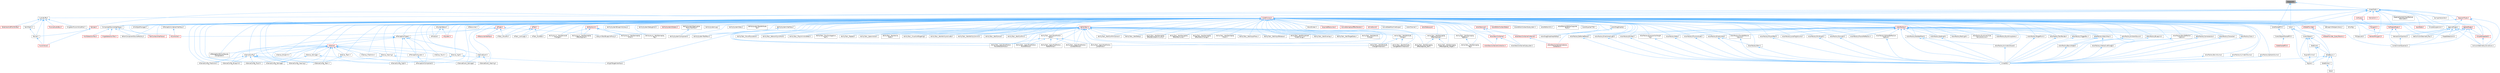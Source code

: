 digraph "ColorList.h"
{
 // INTERACTIVE_SVG=YES
 // LATEX_PDF_SIZE
  bgcolor="transparent";
  edge [fontname=Helvetica,fontsize=10,labelfontname=Helvetica,labelfontsize=10];
  node [fontname=Helvetica,fontsize=10,shape=box,height=0.2,width=0.4];
  Node1 [id="Node000001",label="ColorList.h",height=0.2,width=0.4,color="gray40", fillcolor="grey60", style="filled", fontcolor="black",tooltip=" "];
  Node1 -> Node2 [id="edge1_Node000001_Node000002",dir="back",color="steelblue1",style="solid",tooltip=" "];
  Node2 [id="Node000002",label="Core.h",height=0.2,width=0.4,color="grey40", fillcolor="white", style="filled",URL="$d6/dd7/Core_8h.html",tooltip=" "];
  Node2 -> Node3 [id="edge2_Node000002_Node000003",dir="back",color="steelblue1",style="solid",tooltip=" "];
  Node3 [id="Node000003",label="CoreUObject.h",height=0.2,width=0.4,color="grey40", fillcolor="white", style="filled",URL="$d0/ded/CoreUObject_8h.html",tooltip=" "];
  Node3 -> Node4 [id="edge3_Node000003_Node000004",dir="back",color="steelblue1",style="solid",tooltip=" "];
  Node4 [id="Node000004",label="Engine.h",height=0.2,width=0.4,color="grey40", fillcolor="white", style="filled",URL="$d1/d34/Public_2Engine_8h.html",tooltip=" "];
  Node3 -> Node5 [id="edge4_Node000003_Node000005",dir="back",color="steelblue1",style="solid",tooltip=" "];
  Node5 [id="Node000005",label="EngineMinimal.h",height=0.2,width=0.4,color="grey40", fillcolor="white", style="filled",URL="$d0/d2c/EngineMinimal_8h.html",tooltip=" "];
  Node5 -> Node4 [id="edge5_Node000005_Node000004",dir="back",color="steelblue1",style="solid",tooltip=" "];
  Node3 -> Node6 [id="edge6_Node000003_Node000006",dir="back",color="steelblue1",style="solid",tooltip=" "];
  Node6 [id="Node000006",label="SlateBasics.h",height=0.2,width=0.4,color="grey40", fillcolor="white", style="filled",URL="$da/d2f/SlateBasics_8h.html",tooltip=" "];
  Node6 -> Node4 [id="edge7_Node000006_Node000004",dir="back",color="steelblue1",style="solid",tooltip=" "];
  Node6 -> Node7 [id="edge8_Node000006_Node000007",dir="back",color="steelblue1",style="solid",tooltip=" "];
  Node7 [id="Node000007",label="Slate.h",height=0.2,width=0.4,color="grey40", fillcolor="white", style="filled",URL="$d2/dc0/Slate_8h.html",tooltip=" "];
  Node6 -> Node8 [id="edge9_Node000006_Node000008",dir="back",color="steelblue1",style="solid",tooltip=" "];
  Node8 [id="Node000008",label="SlateExtras.h",height=0.2,width=0.4,color="grey40", fillcolor="white", style="filled",URL="$d8/dec/SlateExtras_8h.html",tooltip=" "];
  Node8 -> Node7 [id="edge10_Node000008_Node000007",dir="back",color="steelblue1",style="solid",tooltip=" "];
  Node6 -> Node9 [id="edge11_Node000006_Node000009",dir="back",color="steelblue1",style="solid",tooltip=" "];
  Node9 [id="Node000009",label="UnrealEd.h",height=0.2,width=0.4,color="grey40", fillcolor="white", style="filled",URL="$d2/d5f/UnrealEd_8h.html",tooltip=" "];
  Node3 -> Node10 [id="edge12_Node000003_Node000010",dir="back",color="steelblue1",style="solid",tooltip=" "];
  Node10 [id="Node000010",label="SlateCore.h",height=0.2,width=0.4,color="grey40", fillcolor="white", style="filled",URL="$dc/d03/SlateCore_8h.html",tooltip=" "];
  Node10 -> Node4 [id="edge13_Node000010_Node000004",dir="back",color="steelblue1",style="solid",tooltip=" "];
  Node10 -> Node6 [id="edge14_Node000010_Node000006",dir="back",color="steelblue1",style="solid",tooltip=" "];
  Node2 -> Node4 [id="edge15_Node000002_Node000004",dir="back",color="steelblue1",style="solid",tooltip=" "];
  Node2 -> Node6 [id="edge16_Node000002_Node000006",dir="back",color="steelblue1",style="solid",tooltip=" "];
  Node1 -> Node11 [id="edge17_Node000001_Node000011",dir="back",color="steelblue1",style="solid",tooltip=" "];
  Node11 [id="Node000011",label="CoreSharedPCH.h",height=0.2,width=0.4,color="grey40", fillcolor="white", style="filled",URL="$d8/de5/CoreSharedPCH_8h.html",tooltip=" "];
  Node11 -> Node12 [id="edge18_Node000011_Node000012",dir="back",color="steelblue1",style="solid",tooltip=" "];
  Node12 [id="Node000012",label="CoreUObjectSharedPCH.h",height=0.2,width=0.4,color="grey40", fillcolor="white", style="filled",URL="$de/d2f/CoreUObjectSharedPCH_8h.html",tooltip=" "];
  Node12 -> Node13 [id="edge19_Node000012_Node000013",dir="back",color="steelblue1",style="solid",tooltip=" "];
  Node13 [id="Node000013",label="SlateSharedPCH.h",height=0.2,width=0.4,color="red", fillcolor="#FFF0F0", style="filled",URL="$d1/dfc/SlateSharedPCH_8h.html",tooltip=" "];
  Node1 -> Node16 [id="edge20_Node000001_Node000016",dir="back",color="steelblue1",style="solid",tooltip=" "];
  Node16 [id="Node000016",label="UnrealMath.h",height=0.2,width=0.4,color="grey40", fillcolor="white", style="filled",URL="$d8/db2/UnrealMath_8h.html",tooltip=" "];
  Node16 -> Node17 [id="edge21_Node000016_Node000017",dir="back",color="steelblue1",style="solid",tooltip=" "];
  Node17 [id="Node000017",label="AudioBuffer.h",height=0.2,width=0.4,color="grey40", fillcolor="white", style="filled",URL="$d7/da7/AudioBuffer_8h.html",tooltip=" "];
  Node17 -> Node18 [id="edge22_Node000017_Node000018",dir="back",color="steelblue1",style="solid",tooltip=" "];
  Node18 [id="Node000018",label="FusionVoice.h",height=0.2,width=0.4,color="red", fillcolor="#FFF0F0", style="filled",URL="$d2/dca/FusionVoice_8h.html",tooltip=" "];
  Node17 -> Node21 [id="edge23_Node000017_Node000021",dir="back",color="steelblue1",style="solid",tooltip=" "];
  Node21 [id="Node000021",label="GainMatrix.h",height=0.2,width=0.4,color="grey40", fillcolor="white", style="filled",URL="$d0/d14/GainMatrix_8h.html",tooltip=" "];
  Node21 -> Node22 [id="edge24_Node000021_Node000022",dir="back",color="steelblue1",style="solid",tooltip=" "];
  Node22 [id="Node000022",label="Panner.h",height=0.2,width=0.4,color="grey40", fillcolor="white", style="filled",URL="$dc/dea/Panner_8h.html",tooltip=" "];
  Node22 -> Node18 [id="edge25_Node000022_Node000018",dir="back",color="steelblue1",style="solid",tooltip=" "];
  Node17 -> Node23 [id="edge26_Node000017_Node000023",dir="back",color="steelblue1",style="solid",tooltip=" "];
  Node23 [id="Node000023",label="MusicalAudioBus.h",height=0.2,width=0.4,color="red", fillcolor="#FFF0F0", style="filled",URL="$d4/d5c/MusicalAudioBus_8h.html",tooltip=" "];
  Node17 -> Node22 [id="edge27_Node000017_Node000022",dir="back",color="steelblue1",style="solid",tooltip=" "];
  Node17 -> Node20 [id="edge28_Node000017_Node000020",dir="back",color="steelblue1",style="solid",tooltip=" "];
  Node20 [id="Node000020",label="SingletonFusionVoicePool.h",height=0.2,width=0.4,color="grey40", fillcolor="white", style="filled",URL="$d3/da3/SingletonFusionVoicePool_8h.html",tooltip=" "];
  Node17 -> Node26 [id="edge29_Node000017_Node000026",dir="back",color="steelblue1",style="solid",tooltip=" "];
  Node26 [id="Node000026",label="StretcherAndPitchShifter.h",height=0.2,width=0.4,color="red", fillcolor="#FFF0F0", style="filled",URL="$da/d13/StretcherAndPitchShifter_8h.html",tooltip=" "];
  Node16 -> Node31 [id="edge30_Node000016_Node000031",dir="back",color="steelblue1",style="solid",tooltip=" "];
  Node31 [id="Node000031",label="CapsuleTypes.h",height=0.2,width=0.4,color="grey40", fillcolor="white", style="filled",URL="$de/dcd/CapsuleTypes_8h.html",tooltip=" "];
  Node31 -> Node32 [id="edge31_Node000031_Node000032",dir="back",color="steelblue1",style="solid",tooltip=" "];
  Node32 [id="Node000032",label="CollisionGeometryConversion.h",height=0.2,width=0.4,color="grey40", fillcolor="white", style="filled",URL="$df/d0d/CollisionGeometryConversion_8h.html",tooltip=" "];
  Node31 -> Node33 [id="edge32_Node000031_Node000033",dir="back",color="steelblue1",style="solid",tooltip=" "];
  Node33 [id="Node000033",label="ContainmentQueries3.h",height=0.2,width=0.4,color="grey40", fillcolor="white", style="filled",URL="$d5/dc8/ContainmentQueries3_8h.html",tooltip=" "];
  Node31 -> Node34 [id="edge33_Node000031_Node000034",dir="back",color="steelblue1",style="solid",tooltip=" "];
  Node34 [id="Node000034",label="FitCapsule3.h",height=0.2,width=0.4,color="grey40", fillcolor="white", style="filled",URL="$d7/d15/FitCapsule3_8h.html",tooltip=" "];
  Node31 -> Node35 [id="edge34_Node000031_Node000035",dir="back",color="steelblue1",style="solid",tooltip=" "];
  Node35 [id="Node000035",label="IntersectionQueries3.h",height=0.2,width=0.4,color="grey40", fillcolor="white", style="filled",URL="$d6/d34/IntersectionQueries3_8h.html",tooltip=" "];
  Node35 -> Node33 [id="edge35_Node000035_Node000033",dir="back",color="steelblue1",style="solid",tooltip=" "];
  Node31 -> Node36 [id="edge36_Node000031_Node000036",dir="back",color="steelblue1",style="solid",tooltip=" "];
  Node36 [id="Node000036",label="SetCollisionGeometryTool.h",height=0.2,width=0.4,color="grey40", fillcolor="white", style="filled",URL="$d0/de6/SetCollisionGeometryTool_8h.html",tooltip=" "];
  Node31 -> Node37 [id="edge37_Node000031_Node000037",dir="back",color="steelblue1",style="solid",tooltip=" "];
  Node37 [id="Node000037",label="ShapeDetection3.h",height=0.2,width=0.4,color="grey40", fillcolor="white", style="filled",URL="$de/d18/ShapeDetection3_8h.html",tooltip=" "];
  Node31 -> Node38 [id="edge38_Node000031_Node000038",dir="back",color="steelblue1",style="solid",tooltip=" "];
  Node38 [id="Node000038",label="SimpleShapeSet3.h",height=0.2,width=0.4,color="red", fillcolor="#FFF0F0", style="filled",URL="$dc/ddb/SimpleShapeSet3_8h.html",tooltip=" "];
  Node38 -> Node32 [id="edge39_Node000038_Node000032",dir="back",color="steelblue1",style="solid",tooltip=" "];
  Node16 -> Node64 [id="edge40_Node000016_Node000064",dir="back",color="steelblue1",style="solid",tooltip=" "];
  Node64 [id="Node000064",label="ComponentSourceInterfaces.h",height=0.2,width=0.4,color="grey40", fillcolor="white", style="filled",URL="$d0/d45/ComponentSourceInterfaces_8h.html",tooltip=" "];
  Node64 -> Node65 [id="edge41_Node000064_Node000065",dir="back",color="steelblue1",style="solid",tooltip=" "];
  Node65 [id="Node000065",label="EditorComponentSourceFactory.h",height=0.2,width=0.4,color="grey40", fillcolor="white", style="filled",URL="$d4/d35/EditorComponentSourceFactory_8h.html",tooltip=" "];
  Node64 -> Node66 [id="edge42_Node000064_Node000066",dir="back",color="steelblue1",style="solid",tooltip=" "];
  Node66 [id="Node000066",label="MultiSelectionTool.h",height=0.2,width=0.4,color="red", fillcolor="#FFF0F0", style="filled",URL="$d6/dc9/MultiSelectionTool_8h.html",tooltip=" "];
  Node64 -> Node91 [id="edge43_Node000064_Node000091",dir="back",color="steelblue1",style="solid",tooltip=" "];
  Node91 [id="Node000091",label="SingleSelectionTool.h",height=0.2,width=0.4,color="red", fillcolor="#FFF0F0", style="filled",URL="$de/def/SingleSelectionTool_8h.html",tooltip=" "];
  Node64 -> Node131 [id="edge44_Node000064_Node000131",dir="back",color="steelblue1",style="solid",tooltip=" "];
  Node131 [id="Node000131",label="ToolContextInterfaces.h",height=0.2,width=0.4,color="red", fillcolor="#FFF0F0", style="filled",URL="$dd/d61/ToolContextInterfaces_8h.html",tooltip=" "];
  Node16 -> Node2 [id="edge45_Node000016_Node000002",dir="back",color="steelblue1",style="solid",tooltip=" "];
  Node16 -> Node285 [id="edge46_Node000016_Node000285",dir="back",color="steelblue1",style="solid",tooltip=" "];
  Node285 [id="Node000285",label="CoreMinimal.h",height=0.2,width=0.4,color="red", fillcolor="#FFF0F0", style="filled",URL="$d7/d67/CoreMinimal_8h.html",tooltip=" "];
  Node285 -> Node286 [id="edge47_Node000285_Node000286",dir="back",color="steelblue1",style="solid",tooltip=" "];
  Node286 [id="Node000286",label="AIAsyncTaskBlueprintProxy.h",height=0.2,width=0.4,color="grey40", fillcolor="white", style="filled",URL="$db/d07/AIAsyncTaskBlueprintProxy_8h.html",tooltip=" "];
  Node285 -> Node287 [id="edge48_Node000285_Node000287",dir="back",color="steelblue1",style="solid",tooltip=" "];
  Node287 [id="Node000287",label="AIBlueprintHelperLibrary.h",height=0.2,width=0.4,color="grey40", fillcolor="white", style="filled",URL="$dc/d00/AIBlueprintHelperLibrary_8h.html",tooltip=" "];
  Node285 -> Node288 [id="edge49_Node000285_Node000288",dir="back",color="steelblue1",style="solid",tooltip=" "];
  Node288 [id="Node000288",label="AIConfig.h",height=0.2,width=0.4,color="grey40", fillcolor="white", style="filled",URL="$da/da3/AIConfig_8h.html",tooltip=" "];
  Node285 -> Node289 [id="edge50_Node000285_Node000289",dir="back",color="steelblue1",style="solid",tooltip=" "];
  Node289 [id="Node000289",label="AIController.h",height=0.2,width=0.4,color="red", fillcolor="#FFF0F0", style="filled",URL="$d7/dd8/AIController_8h.html",tooltip=" "];
  Node285 -> Node292 [id="edge51_Node000285_Node000292",dir="back",color="steelblue1",style="solid",tooltip=" "];
  Node292 [id="Node000292",label="AIDataProvider.h",height=0.2,width=0.4,color="red", fillcolor="#FFF0F0", style="filled",URL="$dd/d5b/AIDataProvider_8h.html",tooltip=" "];
  Node292 -> Node293 [id="edge52_Node000292_Node000293",dir="back",color="steelblue1",style="solid",tooltip=" "];
  Node293 [id="Node000293",label="AIDataProvider_QueryParams.h",height=0.2,width=0.4,color="red", fillcolor="#FFF0F0", style="filled",URL="$d3/dd9/AIDataProvider__QueryParams_8h.html",tooltip=" "];
  Node285 -> Node293 [id="edge53_Node000285_Node000293",dir="back",color="steelblue1",style="solid",tooltip=" "];
  Node285 -> Node303 [id="edge54_Node000285_Node000303",dir="back",color="steelblue1",style="solid",tooltip=" "];
  Node303 [id="Node000303",label="AIHotSpotManager.h",height=0.2,width=0.4,color="grey40", fillcolor="white", style="filled",URL="$da/d1d/AIHotSpotManager_8h.html",tooltip=" "];
  Node285 -> Node304 [id="edge55_Node000285_Node000304",dir="back",color="steelblue1",style="solid",tooltip=" "];
  Node304 [id="Node000304",label="AIModule.h",height=0.2,width=0.4,color="grey40", fillcolor="white", style="filled",URL="$d9/df1/AIModule_8h.html",tooltip=" "];
  Node285 -> Node305 [id="edge56_Node000285_Node000305",dir="back",color="steelblue1",style="solid",tooltip=" "];
  Node305 [id="Node000305",label="AIPerceptionComponent.h",height=0.2,width=0.4,color="grey40", fillcolor="white", style="filled",URL="$d6/d0a/AIPerceptionComponent_8h.html",tooltip=" "];
  Node285 -> Node306 [id="edge57_Node000285_Node000306",dir="back",color="steelblue1",style="solid",tooltip=" "];
  Node306 [id="Node000306",label="AIPerceptionListenerInterface.h",height=0.2,width=0.4,color="grey40", fillcolor="white", style="filled",URL="$d4/dd7/AIPerceptionListenerInterface_8h.html",tooltip=" "];
  Node306 -> Node289 [id="edge58_Node000306_Node000289",dir="back",color="steelblue1",style="solid",tooltip=" "];
  Node285 -> Node307 [id="edge59_Node000285_Node000307",dir="back",color="steelblue1",style="solid",tooltip=" "];
  Node307 [id="Node000307",label="AIPerceptionStimuliSource\lComponent.h",height=0.2,width=0.4,color="grey40", fillcolor="white", style="filled",URL="$df/da3/AIPerceptionStimuliSourceComponent_8h.html",tooltip=" "];
  Node285 -> Node308 [id="edge60_Node000285_Node000308",dir="back",color="steelblue1",style="solid",tooltip=" "];
  Node308 [id="Node000308",label="AIPerceptionSystem.h",height=0.2,width=0.4,color="grey40", fillcolor="white", style="filled",URL="$d0/d08/AIPerceptionSystem_8h.html",tooltip=" "];
  Node308 -> Node305 [id="edge61_Node000308_Node000305",dir="back",color="steelblue1",style="solid",tooltip=" "];
  Node285 -> Node309 [id="edge62_Node000285_Node000309",dir="back",color="steelblue1",style="solid",tooltip=" "];
  Node309 [id="Node000309",label="AIPerceptionTypes.h",height=0.2,width=0.4,color="grey40", fillcolor="white", style="filled",URL="$de/d00/AIPerceptionTypes_8h.html",tooltip=" "];
  Node309 -> Node305 [id="edge63_Node000309_Node000305",dir="back",color="steelblue1",style="solid",tooltip=" "];
  Node309 -> Node308 [id="edge64_Node000309_Node000308",dir="back",color="steelblue1",style="solid",tooltip=" "];
  Node309 -> Node310 [id="edge65_Node000309_Node000310",dir="back",color="steelblue1",style="solid",tooltip=" "];
  Node310 [id="Node000310",label="AISense.h",height=0.2,width=0.4,color="red", fillcolor="#FFF0F0", style="filled",URL="$d3/dbd/AISense_8h.html",tooltip=" "];
  Node310 -> Node305 [id="edge66_Node000310_Node000305",dir="back",color="steelblue1",style="solid",tooltip=" "];
  Node310 -> Node307 [id="edge67_Node000310_Node000307",dir="back",color="steelblue1",style="solid",tooltip=" "];
  Node310 -> Node308 [id="edge68_Node000310_Node000308",dir="back",color="steelblue1",style="solid",tooltip=" "];
  Node310 -> Node311 [id="edge69_Node000310_Node000311",dir="back",color="steelblue1",style="solid",tooltip=" "];
  Node311 [id="Node000311",label="AISenseConfig.h",height=0.2,width=0.4,color="grey40", fillcolor="white", style="filled",URL="$d4/d73/AISenseConfig_8h.html",tooltip=" "];
  Node311 -> Node312 [id="edge70_Node000311_Node000312",dir="back",color="steelblue1",style="solid",tooltip=" "];
  Node312 [id="Node000312",label="AISenseConfig_Blueprint.h",height=0.2,width=0.4,color="grey40", fillcolor="white", style="filled",URL="$d7/ddf/AISenseConfig__Blueprint_8h.html",tooltip=" "];
  Node311 -> Node313 [id="edge71_Node000311_Node000313",dir="back",color="steelblue1",style="solid",tooltip=" "];
  Node313 [id="Node000313",label="AISenseConfig_Damage.h",height=0.2,width=0.4,color="grey40", fillcolor="white", style="filled",URL="$d4/d13/AISenseConfig__Damage_8h.html",tooltip=" "];
  Node311 -> Node314 [id="edge72_Node000311_Node000314",dir="back",color="steelblue1",style="solid",tooltip=" "];
  Node314 [id="Node000314",label="AISenseConfig_Hearing.h",height=0.2,width=0.4,color="grey40", fillcolor="white", style="filled",URL="$df/d81/AISenseConfig__Hearing_8h.html",tooltip=" "];
  Node311 -> Node315 [id="edge73_Node000311_Node000315",dir="back",color="steelblue1",style="solid",tooltip=" "];
  Node315 [id="Node000315",label="AISenseConfig_Prediction.h",height=0.2,width=0.4,color="grey40", fillcolor="white", style="filled",URL="$d2/d6e/AISenseConfig__Prediction_8h.html",tooltip=" "];
  Node311 -> Node316 [id="edge74_Node000311_Node000316",dir="back",color="steelblue1",style="solid",tooltip=" "];
  Node316 [id="Node000316",label="AISenseConfig_Sight.h",height=0.2,width=0.4,color="grey40", fillcolor="white", style="filled",URL="$d7/d17/AISenseConfig__Sight_8h.html",tooltip=" "];
  Node311 -> Node317 [id="edge75_Node000311_Node000317",dir="back",color="steelblue1",style="solid",tooltip=" "];
  Node317 [id="Node000317",label="AISenseConfig_Team.h",height=0.2,width=0.4,color="grey40", fillcolor="white", style="filled",URL="$dc/daf/AISenseConfig__Team_8h.html",tooltip=" "];
  Node311 -> Node318 [id="edge76_Node000311_Node000318",dir="back",color="steelblue1",style="solid",tooltip=" "];
  Node318 [id="Node000318",label="AISenseConfig_Touch.h",height=0.2,width=0.4,color="grey40", fillcolor="white", style="filled",URL="$df/d3a/AISenseConfig__Touch_8h.html",tooltip=" "];
  Node310 -> Node312 [id="edge77_Node000310_Node000312",dir="back",color="steelblue1",style="solid",tooltip=" "];
  Node310 -> Node313 [id="edge78_Node000310_Node000313",dir="back",color="steelblue1",style="solid",tooltip=" "];
  Node310 -> Node314 [id="edge79_Node000310_Node000314",dir="back",color="steelblue1",style="solid",tooltip=" "];
  Node310 -> Node315 [id="edge80_Node000310_Node000315",dir="back",color="steelblue1",style="solid",tooltip=" "];
  Node310 -> Node316 [id="edge81_Node000310_Node000316",dir="back",color="steelblue1",style="solid",tooltip=" "];
  Node310 -> Node317 [id="edge82_Node000310_Node000317",dir="back",color="steelblue1",style="solid",tooltip=" "];
  Node310 -> Node318 [id="edge83_Node000310_Node000318",dir="back",color="steelblue1",style="solid",tooltip=" "];
  Node310 -> Node319 [id="edge84_Node000310_Node000319",dir="back",color="steelblue1",style="solid",tooltip=" "];
  Node319 [id="Node000319",label="AISense_Blueprint.h",height=0.2,width=0.4,color="grey40", fillcolor="white", style="filled",URL="$d6/d30/AISense__Blueprint_8h.html",tooltip=" "];
  Node310 -> Node320 [id="edge85_Node000310_Node000320",dir="back",color="steelblue1",style="solid",tooltip=" "];
  Node320 [id="Node000320",label="AISense_Damage.h",height=0.2,width=0.4,color="grey40", fillcolor="white", style="filled",URL="$dd/d37/AISense__Damage_8h.html",tooltip=" "];
  Node320 -> Node313 [id="edge86_Node000320_Node000313",dir="back",color="steelblue1",style="solid",tooltip=" "];
  Node320 -> Node321 [id="edge87_Node000320_Node000321",dir="back",color="steelblue1",style="solid",tooltip=" "];
  Node321 [id="Node000321",label="AISenseEvent_Damage.h",height=0.2,width=0.4,color="grey40", fillcolor="white", style="filled",URL="$db/d23/AISenseEvent__Damage_8h.html",tooltip=" "];
  Node310 -> Node322 [id="edge88_Node000310_Node000322",dir="back",color="steelblue1",style="solid",tooltip=" "];
  Node322 [id="Node000322",label="AISense_Hearing.h",height=0.2,width=0.4,color="grey40", fillcolor="white", style="filled",URL="$dc/d03/AISense__Hearing_8h.html",tooltip=" "];
  Node322 -> Node314 [id="edge89_Node000322_Node000314",dir="back",color="steelblue1",style="solid",tooltip=" "];
  Node322 -> Node323 [id="edge90_Node000322_Node000323",dir="back",color="steelblue1",style="solid",tooltip=" "];
  Node323 [id="Node000323",label="AISenseEvent_Hearing.h",height=0.2,width=0.4,color="grey40", fillcolor="white", style="filled",URL="$df/d3a/AISenseEvent__Hearing_8h.html",tooltip=" "];
  Node310 -> Node324 [id="edge91_Node000310_Node000324",dir="back",color="steelblue1",style="solid",tooltip=" "];
  Node324 [id="Node000324",label="AISense_Prediction.h",height=0.2,width=0.4,color="grey40", fillcolor="white", style="filled",URL="$d4/de0/AISense__Prediction_8h.html",tooltip=" "];
  Node310 -> Node325 [id="edge92_Node000310_Node000325",dir="back",color="steelblue1",style="solid",tooltip=" "];
  Node325 [id="Node000325",label="AISense_Sight.h",height=0.2,width=0.4,color="grey40", fillcolor="white", style="filled",URL="$d7/d6f/AISense__Sight_8h.html",tooltip=" "];
  Node325 -> Node316 [id="edge93_Node000325_Node000316",dir="back",color="steelblue1",style="solid",tooltip=" "];
  Node325 -> Node326 [id="edge94_Node000325_Node000326",dir="back",color="steelblue1",style="solid",tooltip=" "];
  Node326 [id="Node000326",label="AISightTargetInterface.h",height=0.2,width=0.4,color="grey40", fillcolor="white", style="filled",URL="$d0/dd7/AISightTargetInterface_8h.html",tooltip=" "];
  Node310 -> Node327 [id="edge95_Node000310_Node000327",dir="back",color="steelblue1",style="solid",tooltip=" "];
  Node327 [id="Node000327",label="AISense_Team.h",height=0.2,width=0.4,color="grey40", fillcolor="white", style="filled",URL="$d7/d7a/AISense__Team_8h.html",tooltip=" "];
  Node327 -> Node317 [id="edge96_Node000327_Node000317",dir="back",color="steelblue1",style="solid",tooltip=" "];
  Node310 -> Node328 [id="edge97_Node000310_Node000328",dir="back",color="steelblue1",style="solid",tooltip=" "];
  Node328 [id="Node000328",label="AISense_Touch.h",height=0.2,width=0.4,color="grey40", fillcolor="white", style="filled",URL="$d6/db4/AISense__Touch_8h.html",tooltip=" "];
  Node309 -> Node311 [id="edge98_Node000309_Node000311",dir="back",color="steelblue1",style="solid",tooltip=" "];
  Node309 -> Node314 [id="edge99_Node000309_Node000314",dir="back",color="steelblue1",style="solid",tooltip=" "];
  Node309 -> Node316 [id="edge100_Node000309_Node000316",dir="back",color="steelblue1",style="solid",tooltip=" "];
  Node309 -> Node329 [id="edge101_Node000309_Node000329",dir="back",color="steelblue1",style="solid",tooltip=" "];
  Node329 [id="Node000329",label="AISenseEvent.h",height=0.2,width=0.4,color="grey40", fillcolor="white", style="filled",URL="$de/d44/AISenseEvent_8h.html",tooltip=" "];
  Node329 -> Node321 [id="edge102_Node000329_Node000321",dir="back",color="steelblue1",style="solid",tooltip=" "];
  Node329 -> Node323 [id="edge103_Node000329_Node000323",dir="back",color="steelblue1",style="solid",tooltip=" "];
  Node285 -> Node330 [id="edge104_Node000285_Node000330",dir="back",color="steelblue1",style="solid",tooltip=" "];
  Node330 [id="Node000330",label="AIResourceInterface.h",height=0.2,width=0.4,color="red", fillcolor="#FFF0F0", style="filled",URL="$dd/d0d/AIResourceInterface_8h.html",tooltip=" "];
  Node285 -> Node387 [id="edge105_Node000285_Node000387",dir="back",color="steelblue1",style="solid",tooltip=" "];
  Node387 [id="Node000387",label="AIResources.h",height=0.2,width=0.4,color="grey40", fillcolor="white", style="filled",URL="$d9/db0/AIResources_8h.html",tooltip=" "];
  Node285 -> Node310 [id="edge106_Node000285_Node000310",dir="back",color="steelblue1",style="solid",tooltip=" "];
  Node285 -> Node311 [id="edge107_Node000285_Node000311",dir="back",color="steelblue1",style="solid",tooltip=" "];
  Node285 -> Node312 [id="edge108_Node000285_Node000312",dir="back",color="steelblue1",style="solid",tooltip=" "];
  Node285 -> Node313 [id="edge109_Node000285_Node000313",dir="back",color="steelblue1",style="solid",tooltip=" "];
  Node285 -> Node314 [id="edge110_Node000285_Node000314",dir="back",color="steelblue1",style="solid",tooltip=" "];
  Node285 -> Node315 [id="edge111_Node000285_Node000315",dir="back",color="steelblue1",style="solid",tooltip=" "];
  Node285 -> Node316 [id="edge112_Node000285_Node000316",dir="back",color="steelblue1",style="solid",tooltip=" "];
  Node285 -> Node317 [id="edge113_Node000285_Node000317",dir="back",color="steelblue1",style="solid",tooltip=" "];
  Node285 -> Node318 [id="edge114_Node000285_Node000318",dir="back",color="steelblue1",style="solid",tooltip=" "];
  Node285 -> Node329 [id="edge115_Node000285_Node000329",dir="back",color="steelblue1",style="solid",tooltip=" "];
  Node285 -> Node321 [id="edge116_Node000285_Node000321",dir="back",color="steelblue1",style="solid",tooltip=" "];
  Node285 -> Node323 [id="edge117_Node000285_Node000323",dir="back",color="steelblue1",style="solid",tooltip=" "];
  Node285 -> Node319 [id="edge118_Node000285_Node000319",dir="back",color="steelblue1",style="solid",tooltip=" "];
  Node285 -> Node320 [id="edge119_Node000285_Node000320",dir="back",color="steelblue1",style="solid",tooltip=" "];
  Node285 -> Node322 [id="edge120_Node000285_Node000322",dir="back",color="steelblue1",style="solid",tooltip=" "];
  Node285 -> Node324 [id="edge121_Node000285_Node000324",dir="back",color="steelblue1",style="solid",tooltip=" "];
  Node285 -> Node325 [id="edge122_Node000285_Node000325",dir="back",color="steelblue1",style="solid",tooltip=" "];
  Node285 -> Node327 [id="edge123_Node000285_Node000327",dir="back",color="steelblue1",style="solid",tooltip=" "];
  Node285 -> Node328 [id="edge124_Node000285_Node000328",dir="back",color="steelblue1",style="solid",tooltip=" "];
  Node285 -> Node326 [id="edge125_Node000285_Node000326",dir="back",color="steelblue1",style="solid",tooltip=" "];
  Node285 -> Node388 [id="edge126_Node000285_Node000388",dir="back",color="steelblue1",style="solid",tooltip=" "];
  Node388 [id="Node000388",label="AISystem.h",height=0.2,width=0.4,color="red", fillcolor="#FFF0F0", style="filled",URL="$d0/d71/AISystem_8h.html",tooltip=" "];
  Node285 -> Node393 [id="edge127_Node000285_Node000393",dir="back",color="steelblue1",style="solid",tooltip=" "];
  Node393 [id="Node000393",label="AISystemBase.h",height=0.2,width=0.4,color="grey40", fillcolor="white", style="filled",URL="$d5/d44/AISystemBase_8h.html",tooltip=" "];
  Node393 -> Node304 [id="edge128_Node000393_Node000304",dir="back",color="steelblue1",style="solid",tooltip=" "];
  Node393 -> Node388 [id="edge129_Node000393_Node000388",dir="back",color="steelblue1",style="solid",tooltip=" "];
  Node285 -> Node394 [id="edge130_Node000285_Node000394",dir="back",color="steelblue1",style="solid",tooltip=" "];
  Node394 [id="Node000394",label="AITask.h",height=0.2,width=0.4,color="red", fillcolor="#FFF0F0", style="filled",URL="$d6/de2/AITask_8h.html",tooltip=" "];
  Node394 -> Node395 [id="edge131_Node000394_Node000395",dir="back",color="steelblue1",style="solid",tooltip=" "];
  Node395 [id="Node000395",label="AITask_LockLogic.h",height=0.2,width=0.4,color="grey40", fillcolor="white", style="filled",URL="$d8/d28/AITask__LockLogic_8h.html",tooltip=" "];
  Node394 -> Node384 [id="edge132_Node000394_Node000384",dir="back",color="steelblue1",style="solid",tooltip=" "];
  Node384 [id="Node000384",label="AITask_MoveTo.h",height=0.2,width=0.4,color="grey40", fillcolor="white", style="filled",URL="$d4/dc4/AITask__MoveTo_8h.html",tooltip=" "];
  Node394 -> Node396 [id="edge133_Node000394_Node000396",dir="back",color="steelblue1",style="solid",tooltip=" "];
  Node396 [id="Node000396",label="AITask_RunEQS.h",height=0.2,width=0.4,color="grey40", fillcolor="white", style="filled",URL="$d9/d9f/AITask__RunEQS_8h.html",tooltip=" "];
  Node285 -> Node395 [id="edge134_Node000285_Node000395",dir="back",color="steelblue1",style="solid",tooltip=" "];
  Node285 -> Node384 [id="edge135_Node000285_Node000384",dir="back",color="steelblue1",style="solid",tooltip=" "];
  Node285 -> Node396 [id="edge136_Node000285_Node000396",dir="back",color="steelblue1",style="solid",tooltip=" "];
  Node285 -> Node397 [id="edge137_Node000285_Node000397",dir="back",color="steelblue1",style="solid",tooltip=" "];
  Node397 [id="Node000397",label="AITypes.h",height=0.2,width=0.4,color="red", fillcolor="#FFF0F0", style="filled",URL="$dd/d64/AITypes_8h.html",tooltip=" "];
  Node397 -> Node286 [id="edge138_Node000397_Node000286",dir="back",color="steelblue1",style="solid",tooltip=" "];
  Node397 -> Node289 [id="edge139_Node000397_Node000289",dir="back",color="steelblue1",style="solid",tooltip=" "];
  Node397 -> Node309 [id="edge140_Node000397_Node000309",dir="back",color="steelblue1",style="solid",tooltip=" "];
  Node397 -> Node330 [id="edge141_Node000397_Node000330",dir="back",color="steelblue1",style="solid",tooltip=" "];
  Node397 -> Node384 [id="edge142_Node000397_Node000384",dir="back",color="steelblue1",style="solid",tooltip=" "];
  Node285 -> Node402 [id="edge143_Node000285_Node000402",dir="back",color="steelblue1",style="solid",tooltip=" "];
  Node402 [id="Node000402",label="AbilityAsync.h",height=0.2,width=0.4,color="red", fillcolor="#FFF0F0", style="filled",URL="$d8/dce/AbilityAsync_8h.html",tooltip=" "];
  Node402 -> Node403 [id="edge144_Node000402_Node000403",dir="back",color="steelblue1",style="solid",tooltip=" "];
  Node403 [id="Node000403",label="AbilityAsync_WaitAttribute\lChanged.h",height=0.2,width=0.4,color="grey40", fillcolor="white", style="filled",URL="$d8/d81/AbilityAsync__WaitAttributeChanged_8h.html",tooltip=" "];
  Node402 -> Node404 [id="edge145_Node000402_Node000404",dir="back",color="steelblue1",style="solid",tooltip=" "];
  Node404 [id="Node000404",label="AbilityAsync_WaitGameplay\lEffectApplied.h",height=0.2,width=0.4,color="grey40", fillcolor="white", style="filled",URL="$dd/d1a/AbilityAsync__WaitGameplayEffectApplied_8h.html",tooltip=" "];
  Node402 -> Node405 [id="edge146_Node000402_Node000405",dir="back",color="steelblue1",style="solid",tooltip=" "];
  Node405 [id="Node000405",label="AbilityAsync_WaitGameplay\lEvent.h",height=0.2,width=0.4,color="grey40", fillcolor="white", style="filled",URL="$d4/d2d/AbilityAsync__WaitGameplayEvent_8h.html",tooltip=" "];
  Node402 -> Node406 [id="edge147_Node000402_Node000406",dir="back",color="steelblue1",style="solid",tooltip=" "];
  Node406 [id="Node000406",label="AbilityAsync_WaitGameplay\lTag.h",height=0.2,width=0.4,color="grey40", fillcolor="white", style="filled",URL="$d8/dc5/AbilityAsync__WaitGameplayTag_8h.html",tooltip=" "];
  Node285 -> Node403 [id="edge148_Node000285_Node000403",dir="back",color="steelblue1",style="solid",tooltip=" "];
  Node285 -> Node404 [id="edge149_Node000285_Node000404",dir="back",color="steelblue1",style="solid",tooltip=" "];
  Node285 -> Node405 [id="edge150_Node000285_Node000405",dir="back",color="steelblue1",style="solid",tooltip=" "];
  Node285 -> Node406 [id="edge151_Node000285_Node000406",dir="back",color="steelblue1",style="solid",tooltip=" "];
  Node285 -> Node409 [id="edge152_Node000285_Node000409",dir="back",color="steelblue1",style="solid",tooltip=" "];
  Node409 [id="Node000409",label="AbilitySystemBlueprintLibrary.h",height=0.2,width=0.4,color="grey40", fillcolor="white", style="filled",URL="$d5/dd6/AbilitySystemBlueprintLibrary_8h.html",tooltip=" "];
  Node285 -> Node410 [id="edge153_Node000285_Node000410",dir="back",color="steelblue1",style="solid",tooltip=" "];
  Node410 [id="Node000410",label="AbilitySystemComponent.h",height=0.2,width=0.4,color="grey40", fillcolor="white", style="filled",URL="$d0/da3/AbilitySystemComponent_8h.html",tooltip=" "];
  Node285 -> Node411 [id="edge154_Node000285_Node000411",dir="back",color="steelblue1",style="solid",tooltip=" "];
  Node411 [id="Node000411",label="AbilitySystemDebugHUD.h",height=0.2,width=0.4,color="grey40", fillcolor="white", style="filled",URL="$dc/d84/AbilitySystemDebugHUD_8h.html",tooltip=" "];
  Node285 -> Node412 [id="edge155_Node000285_Node000412",dir="back",color="steelblue1",style="solid",tooltip=" "];
  Node412 [id="Node000412",label="AbilitySystemGlobals.h",height=0.2,width=0.4,color="red", fillcolor="#FFF0F0", style="filled",URL="$dc/d82/AbilitySystemGlobals_8h.html",tooltip=" "];
  Node285 -> Node414 [id="edge156_Node000285_Node000414",dir="back",color="steelblue1",style="solid",tooltip=" "];
  Node414 [id="Node000414",label="AbilitySystemInterface.h",height=0.2,width=0.4,color="grey40", fillcolor="white", style="filled",URL="$d8/d76/AbilitySystemInterface_8h.html",tooltip=" "];
  Node414 -> Node415 [id="edge157_Node000414_Node000415",dir="back",color="steelblue1",style="solid",tooltip=" "];
  Node415 [id="Node000415",label="AbilitySystemTestPawn.h",height=0.2,width=0.4,color="grey40", fillcolor="white", style="filled",URL="$d9/d5f/AbilitySystemTestPawn_8h.html",tooltip=" "];
  Node285 -> Node416 [id="edge158_Node000285_Node000416",dir="back",color="steelblue1",style="solid",tooltip=" "];
  Node416 [id="Node000416",label="AbilitySystemLog.h",height=0.2,width=0.4,color="grey40", fillcolor="white", style="filled",URL="$d9/d0f/AbilitySystemLog_8h.html",tooltip=" "];
  Node285 -> Node417 [id="edge159_Node000285_Node000417",dir="back",color="steelblue1",style="solid",tooltip=" "];
  Node417 [id="Node000417",label="AbilitySystemReplication\lProxyInterface.h",height=0.2,width=0.4,color="grey40", fillcolor="white", style="filled",URL="$d9/d17/AbilitySystemReplicationProxyInterface_8h.html",tooltip=" "];
  Node417 -> Node410 [id="edge160_Node000417_Node000410",dir="back",color="steelblue1",style="solid",tooltip=" "];
  Node285 -> Node418 [id="edge161_Node000285_Node000418",dir="back",color="steelblue1",style="solid",tooltip=" "];
  Node418 [id="Node000418",label="AbilitySystemStats.h",height=0.2,width=0.4,color="grey40", fillcolor="white", style="filled",URL="$d2/d42/AbilitySystemStats_8h.html",tooltip=" "];
  Node285 -> Node419 [id="edge162_Node000285_Node000419",dir="back",color="steelblue1",style="solid",tooltip=" "];
  Node419 [id="Node000419",label="AbilitySystemTestAttribute\lSet.h",height=0.2,width=0.4,color="grey40", fillcolor="white", style="filled",URL="$df/d1f/AbilitySystemTestAttributeSet_8h.html",tooltip=" "];
  Node285 -> Node415 [id="edge163_Node000285_Node000415",dir="back",color="steelblue1",style="solid",tooltip=" "];
  Node285 -> Node420 [id="edge164_Node000285_Node000420",dir="back",color="steelblue1",style="solid",tooltip=" "];
  Node420 [id="Node000420",label="AbilityTask.h",height=0.2,width=0.4,color="red", fillcolor="#FFF0F0", style="filled",URL="$d2/d8e/AbilityTask_8h.html",tooltip=" "];
  Node420 -> Node421 [id="edge165_Node000420_Node000421",dir="back",color="steelblue1",style="solid",tooltip=" "];
  Node421 [id="Node000421",label="AbilityTask_ApplyRootMotion\lConstantForce.h",height=0.2,width=0.4,color="grey40", fillcolor="white", style="filled",URL="$d0/de8/AbilityTask__ApplyRootMotionConstantForce_8h.html",tooltip=" "];
  Node420 -> Node422 [id="edge166_Node000420_Node000422",dir="back",color="steelblue1",style="solid",tooltip=" "];
  Node422 [id="Node000422",label="AbilityTask_ApplyRootMotion\lJumpForce.h",height=0.2,width=0.4,color="grey40", fillcolor="white", style="filled",URL="$d7/db6/AbilityTask__ApplyRootMotionJumpForce_8h.html",tooltip=" "];
  Node420 -> Node423 [id="edge167_Node000420_Node000423",dir="back",color="steelblue1",style="solid",tooltip=" "];
  Node423 [id="Node000423",label="AbilityTask_ApplyRootMotion\lMoveToActorForce.h",height=0.2,width=0.4,color="grey40", fillcolor="white", style="filled",URL="$d5/de3/AbilityTask__ApplyRootMotionMoveToActorForce_8h.html",tooltip=" "];
  Node420 -> Node424 [id="edge168_Node000420_Node000424",dir="back",color="steelblue1",style="solid",tooltip=" "];
  Node424 [id="Node000424",label="AbilityTask_ApplyRootMotion\lMoveToForce.h",height=0.2,width=0.4,color="grey40", fillcolor="white", style="filled",URL="$d3/dc3/AbilityTask__ApplyRootMotionMoveToForce_8h.html",tooltip=" "];
  Node420 -> Node425 [id="edge169_Node000420_Node000425",dir="back",color="steelblue1",style="solid",tooltip=" "];
  Node425 [id="Node000425",label="AbilityTask_ApplyRootMotion\lRadialForce.h",height=0.2,width=0.4,color="grey40", fillcolor="white", style="filled",URL="$da/d06/AbilityTask__ApplyRootMotionRadialForce_8h.html",tooltip=" "];
  Node420 -> Node426 [id="edge170_Node000420_Node000426",dir="back",color="steelblue1",style="solid",tooltip=" "];
  Node426 [id="Node000426",label="AbilityTask_ApplyRootMotion\l_Base.h",height=0.2,width=0.4,color="grey40", fillcolor="white", style="filled",URL="$d8/d7d/AbilityTask__ApplyRootMotion__Base_8h.html",tooltip=" "];
  Node426 -> Node421 [id="edge171_Node000426_Node000421",dir="back",color="steelblue1",style="solid",tooltip=" "];
  Node426 -> Node422 [id="edge172_Node000426_Node000422",dir="back",color="steelblue1",style="solid",tooltip=" "];
  Node426 -> Node423 [id="edge173_Node000426_Node000423",dir="back",color="steelblue1",style="solid",tooltip=" "];
  Node426 -> Node424 [id="edge174_Node000426_Node000424",dir="back",color="steelblue1",style="solid",tooltip=" "];
  Node426 -> Node425 [id="edge175_Node000426_Node000425",dir="back",color="steelblue1",style="solid",tooltip=" "];
  Node420 -> Node427 [id="edge176_Node000420_Node000427",dir="back",color="steelblue1",style="solid",tooltip=" "];
  Node427 [id="Node000427",label="AbilityTask_MoveToLocation.h",height=0.2,width=0.4,color="grey40", fillcolor="white", style="filled",URL="$da/d8d/AbilityTask__MoveToLocation_8h.html",tooltip=" "];
  Node420 -> Node428 [id="edge177_Node000420_Node000428",dir="back",color="steelblue1",style="solid",tooltip=" "];
  Node428 [id="Node000428",label="AbilityTask_NetworkSyncPoint.h",height=0.2,width=0.4,color="grey40", fillcolor="white", style="filled",URL="$dc/d62/AbilityTask__NetworkSyncPoint_8h.html",tooltip=" "];
  Node420 -> Node429 [id="edge178_Node000420_Node000429",dir="back",color="steelblue1",style="solid",tooltip=" "];
  Node429 [id="Node000429",label="AbilityTask_PlayAnimAndWait.h",height=0.2,width=0.4,color="grey40", fillcolor="white", style="filled",URL="$d4/d50/AbilityTask__PlayAnimAndWait_8h.html",tooltip=" "];
  Node420 -> Node430 [id="edge179_Node000420_Node000430",dir="back",color="steelblue1",style="solid",tooltip=" "];
  Node430 [id="Node000430",label="AbilityTask_PlayMontageAnd\lWait.h",height=0.2,width=0.4,color="grey40", fillcolor="white", style="filled",URL="$de/d05/AbilityTask__PlayMontageAndWait_8h.html",tooltip=" "];
  Node420 -> Node431 [id="edge180_Node000420_Node000431",dir="back",color="steelblue1",style="solid",tooltip=" "];
  Node431 [id="Node000431",label="AbilityTask_Repeat.h",height=0.2,width=0.4,color="grey40", fillcolor="white", style="filled",URL="$da/d7d/AbilityTask__Repeat_8h.html",tooltip=" "];
  Node420 -> Node432 [id="edge181_Node000420_Node000432",dir="back",color="steelblue1",style="solid",tooltip=" "];
  Node432 [id="Node000432",label="AbilityTask_SpawnActor.h",height=0.2,width=0.4,color="grey40", fillcolor="white", style="filled",URL="$dc/d97/AbilityTask__SpawnActor_8h.html",tooltip=" "];
  Node420 -> Node433 [id="edge182_Node000420_Node000433",dir="back",color="steelblue1",style="solid",tooltip=" "];
  Node433 [id="Node000433",label="AbilityTask_StartAbility\lState.h",height=0.2,width=0.4,color="grey40", fillcolor="white", style="filled",URL="$db/d91/AbilityTask__StartAbilityState_8h.html",tooltip=" "];
  Node420 -> Node434 [id="edge183_Node000420_Node000434",dir="back",color="steelblue1",style="solid",tooltip=" "];
  Node434 [id="Node000434",label="AbilityTask_VisualizeTargeting.h",height=0.2,width=0.4,color="grey40", fillcolor="white", style="filled",URL="$df/dbd/AbilityTask__VisualizeTargeting_8h.html",tooltip=" "];
  Node420 -> Node435 [id="edge184_Node000420_Node000435",dir="back",color="steelblue1",style="solid",tooltip=" "];
  Node435 [id="Node000435",label="AbilityTask_WaitAbilityActivate.h",height=0.2,width=0.4,color="grey40", fillcolor="white", style="filled",URL="$db/da3/AbilityTask__WaitAbilityActivate_8h.html",tooltip=" "];
  Node420 -> Node436 [id="edge185_Node000420_Node000436",dir="back",color="steelblue1",style="solid",tooltip=" "];
  Node436 [id="Node000436",label="AbilityTask_WaitAbilityCommit.h",height=0.2,width=0.4,color="grey40", fillcolor="white", style="filled",URL="$de/de8/AbilityTask__WaitAbilityCommit_8h.html",tooltip=" "];
  Node420 -> Node437 [id="edge186_Node000420_Node000437",dir="back",color="steelblue1",style="solid",tooltip=" "];
  Node437 [id="Node000437",label="AbilityTask_WaitAttribute\lChange.h",height=0.2,width=0.4,color="grey40", fillcolor="white", style="filled",URL="$dd/d60/AbilityTask__WaitAttributeChange_8h.html",tooltip=" "];
  Node437 -> Node438 [id="edge187_Node000437_Node000438",dir="back",color="steelblue1",style="solid",tooltip=" "];
  Node438 [id="Node000438",label="AbilityTask_WaitAttribute\lChangeRatioThreshold.h",height=0.2,width=0.4,color="grey40", fillcolor="white", style="filled",URL="$de/d5e/AbilityTask__WaitAttributeChangeRatioThreshold_8h.html",tooltip=" "];
  Node437 -> Node439 [id="edge188_Node000437_Node000439",dir="back",color="steelblue1",style="solid",tooltip=" "];
  Node439 [id="Node000439",label="AbilityTask_WaitAttribute\lChangeThreshold.h",height=0.2,width=0.4,color="grey40", fillcolor="white", style="filled",URL="$db/d3e/AbilityTask__WaitAttributeChangeThreshold_8h.html",tooltip=" "];
  Node420 -> Node438 [id="edge189_Node000420_Node000438",dir="back",color="steelblue1",style="solid",tooltip=" "];
  Node420 -> Node439 [id="edge190_Node000420_Node000439",dir="back",color="steelblue1",style="solid",tooltip=" "];
  Node420 -> Node440 [id="edge191_Node000420_Node000440",dir="back",color="steelblue1",style="solid",tooltip=" "];
  Node440 [id="Node000440",label="AbilityTask_WaitCancel.h",height=0.2,width=0.4,color="grey40", fillcolor="white", style="filled",URL="$dc/d16/AbilityTask__WaitCancel_8h.html",tooltip=" "];
  Node420 -> Node441 [id="edge192_Node000420_Node000441",dir="back",color="steelblue1",style="solid",tooltip=" "];
  Node441 [id="Node000441",label="AbilityTask_WaitConfirm.h",height=0.2,width=0.4,color="grey40", fillcolor="white", style="filled",URL="$d3/d4f/AbilityTask__WaitConfirm_8h.html",tooltip=" "];
  Node420 -> Node442 [id="edge193_Node000420_Node000442",dir="back",color="steelblue1",style="solid",tooltip=" "];
  Node442 [id="Node000442",label="AbilityTask_WaitConfirmCancel.h",height=0.2,width=0.4,color="grey40", fillcolor="white", style="filled",URL="$de/d88/AbilityTask__WaitConfirmCancel_8h.html",tooltip=" "];
  Node420 -> Node443 [id="edge194_Node000420_Node000443",dir="back",color="steelblue1",style="solid",tooltip=" "];
  Node443 [id="Node000443",label="AbilityTask_WaitDelay.h",height=0.2,width=0.4,color="grey40", fillcolor="white", style="filled",URL="$dc/d63/AbilityTask__WaitDelay_8h.html",tooltip=" "];
  Node420 -> Node444 [id="edge195_Node000420_Node000444",dir="back",color="steelblue1",style="solid",tooltip=" "];
  Node444 [id="Node000444",label="AbilityTask_WaitGameplay\lEffectApplied.h",height=0.2,width=0.4,color="grey40", fillcolor="white", style="filled",URL="$d8/dfe/AbilityTask__WaitGameplayEffectApplied_8h.html",tooltip=" "];
  Node444 -> Node445 [id="edge196_Node000444_Node000445",dir="back",color="steelblue1",style="solid",tooltip=" "];
  Node445 [id="Node000445",label="AbilityTask_WaitGameplay\lEffectApplied_Self.h",height=0.2,width=0.4,color="grey40", fillcolor="white", style="filled",URL="$d0/d01/AbilityTask__WaitGameplayEffectApplied__Self_8h.html",tooltip=" "];
  Node444 -> Node446 [id="edge197_Node000444_Node000446",dir="back",color="steelblue1",style="solid",tooltip=" "];
  Node446 [id="Node000446",label="AbilityTask_WaitGameplay\lEffectApplied_Target.h",height=0.2,width=0.4,color="grey40", fillcolor="white", style="filled",URL="$db/dc4/AbilityTask__WaitGameplayEffectApplied__Target_8h.html",tooltip=" "];
  Node420 -> Node447 [id="edge198_Node000420_Node000447",dir="back",color="steelblue1",style="solid",tooltip=" "];
  Node447 [id="Node000447",label="AbilityTask_WaitGameplay\lEffectBlockedImmunity.h",height=0.2,width=0.4,color="grey40", fillcolor="white", style="filled",URL="$d4/d24/AbilityTask__WaitGameplayEffectBlockedImmunity_8h.html",tooltip=" "];
  Node420 -> Node448 [id="edge199_Node000420_Node000448",dir="back",color="steelblue1",style="solid",tooltip=" "];
  Node448 [id="Node000448",label="AbilityTask_WaitGameplay\lEffectRemoved.h",height=0.2,width=0.4,color="grey40", fillcolor="white", style="filled",URL="$d1/da9/AbilityTask__WaitGameplayEffectRemoved_8h.html",tooltip=" "];
  Node420 -> Node449 [id="edge200_Node000420_Node000449",dir="back",color="steelblue1",style="solid",tooltip=" "];
  Node449 [id="Node000449",label="AbilityTask_WaitGameplay\lEffectStackChange.h",height=0.2,width=0.4,color="grey40", fillcolor="white", style="filled",URL="$de/db3/AbilityTask__WaitGameplayEffectStackChange_8h.html",tooltip=" "];
  Node420 -> Node450 [id="edge201_Node000420_Node000450",dir="back",color="steelblue1",style="solid",tooltip=" "];
  Node450 [id="Node000450",label="AbilityTask_WaitGameplay\lEvent.h",height=0.2,width=0.4,color="grey40", fillcolor="white", style="filled",URL="$dc/db8/AbilityTask__WaitGameplayEvent_8h.html",tooltip=" "];
  Node420 -> Node451 [id="edge202_Node000420_Node000451",dir="back",color="steelblue1",style="solid",tooltip=" "];
  Node451 [id="Node000451",label="AbilityTask_WaitGameplay\lTagBase.h",height=0.2,width=0.4,color="grey40", fillcolor="white", style="filled",URL="$d8/dd0/AbilityTask__WaitGameplayTagBase_8h.html",tooltip=" "];
  Node451 -> Node452 [id="edge203_Node000451_Node000452",dir="back",color="steelblue1",style="solid",tooltip=" "];
  Node452 [id="Node000452",label="AbilityTask_WaitGameplay\lTag.h",height=0.2,width=0.4,color="grey40", fillcolor="white", style="filled",URL="$d3/d4f/AbilityTask__WaitGameplayTag_8h.html",tooltip=" "];
  Node420 -> Node455 [id="edge204_Node000420_Node000455",dir="back",color="steelblue1",style="solid",tooltip=" "];
  Node455 [id="Node000455",label="AbilityTask_WaitInputPress.h",height=0.2,width=0.4,color="grey40", fillcolor="white", style="filled",URL="$d6/d00/AbilityTask__WaitInputPress_8h.html",tooltip=" "];
  Node420 -> Node456 [id="edge205_Node000420_Node000456",dir="back",color="steelblue1",style="solid",tooltip=" "];
  Node456 [id="Node000456",label="AbilityTask_WaitInputRelease.h",height=0.2,width=0.4,color="grey40", fillcolor="white", style="filled",URL="$d1/d89/AbilityTask__WaitInputRelease_8h.html",tooltip=" "];
  Node420 -> Node457 [id="edge206_Node000420_Node000457",dir="back",color="steelblue1",style="solid",tooltip=" "];
  Node457 [id="Node000457",label="AbilityTask_WaitMovement\lModeChange.h",height=0.2,width=0.4,color="grey40", fillcolor="white", style="filled",URL="$d9/df7/AbilityTask__WaitMovementModeChange_8h.html",tooltip=" "];
  Node420 -> Node458 [id="edge207_Node000420_Node000458",dir="back",color="steelblue1",style="solid",tooltip=" "];
  Node458 [id="Node000458",label="AbilityTask_WaitOverlap.h",height=0.2,width=0.4,color="grey40", fillcolor="white", style="filled",URL="$d9/dab/AbilityTask__WaitOverlap_8h.html",tooltip=" "];
  Node420 -> Node459 [id="edge208_Node000420_Node000459",dir="back",color="steelblue1",style="solid",tooltip=" "];
  Node459 [id="Node000459",label="AbilityTask_WaitTargetData.h",height=0.2,width=0.4,color="grey40", fillcolor="white", style="filled",URL="$d2/d40/AbilityTask__WaitTargetData_8h.html",tooltip=" "];
  Node420 -> Node460 [id="edge209_Node000420_Node000460",dir="back",color="steelblue1",style="solid",tooltip=" "];
  Node460 [id="Node000460",label="AbilityTask_WaitVelocity\lChange.h",height=0.2,width=0.4,color="grey40", fillcolor="white", style="filled",URL="$da/d38/AbilityTask__WaitVelocityChange_8h.html",tooltip=" "];
  Node285 -> Node421 [id="edge210_Node000285_Node000421",dir="back",color="steelblue1",style="solid",tooltip=" "];
  Node285 -> Node422 [id="edge211_Node000285_Node000422",dir="back",color="steelblue1",style="solid",tooltip=" "];
  Node285 -> Node423 [id="edge212_Node000285_Node000423",dir="back",color="steelblue1",style="solid",tooltip=" "];
  Node285 -> Node424 [id="edge213_Node000285_Node000424",dir="back",color="steelblue1",style="solid",tooltip=" "];
  Node285 -> Node425 [id="edge214_Node000285_Node000425",dir="back",color="steelblue1",style="solid",tooltip=" "];
  Node285 -> Node426 [id="edge215_Node000285_Node000426",dir="back",color="steelblue1",style="solid",tooltip=" "];
  Node285 -> Node427 [id="edge216_Node000285_Node000427",dir="back",color="steelblue1",style="solid",tooltip=" "];
  Node285 -> Node428 [id="edge217_Node000285_Node000428",dir="back",color="steelblue1",style="solid",tooltip=" "];
  Node285 -> Node429 [id="edge218_Node000285_Node000429",dir="back",color="steelblue1",style="solid",tooltip=" "];
  Node285 -> Node430 [id="edge219_Node000285_Node000430",dir="back",color="steelblue1",style="solid",tooltip=" "];
  Node285 -> Node431 [id="edge220_Node000285_Node000431",dir="back",color="steelblue1",style="solid",tooltip=" "];
  Node285 -> Node432 [id="edge221_Node000285_Node000432",dir="back",color="steelblue1",style="solid",tooltip=" "];
  Node285 -> Node433 [id="edge222_Node000285_Node000433",dir="back",color="steelblue1",style="solid",tooltip=" "];
  Node285 -> Node434 [id="edge223_Node000285_Node000434",dir="back",color="steelblue1",style="solid",tooltip=" "];
  Node285 -> Node435 [id="edge224_Node000285_Node000435",dir="back",color="steelblue1",style="solid",tooltip=" "];
  Node285 -> Node436 [id="edge225_Node000285_Node000436",dir="back",color="steelblue1",style="solid",tooltip=" "];
  Node285 -> Node437 [id="edge226_Node000285_Node000437",dir="back",color="steelblue1",style="solid",tooltip=" "];
  Node285 -> Node438 [id="edge227_Node000285_Node000438",dir="back",color="steelblue1",style="solid",tooltip=" "];
  Node285 -> Node439 [id="edge228_Node000285_Node000439",dir="back",color="steelblue1",style="solid",tooltip=" "];
  Node285 -> Node440 [id="edge229_Node000285_Node000440",dir="back",color="steelblue1",style="solid",tooltip=" "];
  Node285 -> Node441 [id="edge230_Node000285_Node000441",dir="back",color="steelblue1",style="solid",tooltip=" "];
  Node285 -> Node442 [id="edge231_Node000285_Node000442",dir="back",color="steelblue1",style="solid",tooltip=" "];
  Node285 -> Node443 [id="edge232_Node000285_Node000443",dir="back",color="steelblue1",style="solid",tooltip=" "];
  Node285 -> Node444 [id="edge233_Node000285_Node000444",dir="back",color="steelblue1",style="solid",tooltip=" "];
  Node285 -> Node445 [id="edge234_Node000285_Node000445",dir="back",color="steelblue1",style="solid",tooltip=" "];
  Node285 -> Node446 [id="edge235_Node000285_Node000446",dir="back",color="steelblue1",style="solid",tooltip=" "];
  Node285 -> Node447 [id="edge236_Node000285_Node000447",dir="back",color="steelblue1",style="solid",tooltip=" "];
  Node285 -> Node448 [id="edge237_Node000285_Node000448",dir="back",color="steelblue1",style="solid",tooltip=" "];
  Node285 -> Node449 [id="edge238_Node000285_Node000449",dir="back",color="steelblue1",style="solid",tooltip=" "];
  Node285 -> Node450 [id="edge239_Node000285_Node000450",dir="back",color="steelblue1",style="solid",tooltip=" "];
  Node285 -> Node452 [id="edge240_Node000285_Node000452",dir="back",color="steelblue1",style="solid",tooltip=" "];
  Node285 -> Node451 [id="edge241_Node000285_Node000451",dir="back",color="steelblue1",style="solid",tooltip=" "];
  Node285 -> Node455 [id="edge242_Node000285_Node000455",dir="back",color="steelblue1",style="solid",tooltip=" "];
  Node285 -> Node456 [id="edge243_Node000285_Node000456",dir="back",color="steelblue1",style="solid",tooltip=" "];
  Node285 -> Node457 [id="edge244_Node000285_Node000457",dir="back",color="steelblue1",style="solid",tooltip=" "];
  Node285 -> Node458 [id="edge245_Node000285_Node000458",dir="back",color="steelblue1",style="solid",tooltip=" "];
  Node285 -> Node459 [id="edge246_Node000285_Node000459",dir="back",color="steelblue1",style="solid",tooltip=" "];
  Node285 -> Node460 [id="edge247_Node000285_Node000460",dir="back",color="steelblue1",style="solid",tooltip=" "];
  Node285 -> Node461 [id="edge248_Node000285_Node000461",dir="back",color="steelblue1",style="solid",tooltip=" "];
  Node461 [id="Node000461",label="AboutScreen.h",height=0.2,width=0.4,color="grey40", fillcolor="white", style="filled",URL="$d0/d33/AboutScreen_8h.html",tooltip=" "];
  Node285 -> Node462 [id="edge249_Node000285_Node000462",dir="back",color="steelblue1",style="solid",tooltip=" "];
  Node462 [id="Node000462",label="AcquiredResources.h",height=0.2,width=0.4,color="red", fillcolor="#FFF0F0", style="filled",URL="$d2/dbe/AcquiredResources_8h.html",tooltip=" "];
  Node285 -> Node464 [id="edge250_Node000285_Node000464",dir="back",color="steelblue1",style="solid",tooltip=" "];
  Node464 [id="Node000464",label="ActiveGameplayEffectIterator.h",height=0.2,width=0.4,color="red", fillcolor="#FFF0F0", style="filled",URL="$d5/d9f/ActiveGameplayEffectIterator_8h.html",tooltip=" "];
  Node285 -> Node486 [id="edge251_Node000285_Node000486",dir="back",color="steelblue1",style="solid",tooltip=" "];
  Node486 [id="Node000486",label="ActiveSound.h",height=0.2,width=0.4,color="red", fillcolor="#FFF0F0", style="filled",URL="$dc/d95/ActiveSound_8h.html",tooltip=" "];
  Node285 -> Node492 [id="edge252_Node000285_Node000492",dir="back",color="steelblue1",style="solid",tooltip=" "];
  Node492 [id="Node000492",label="ActiveStateMachineScope.h",height=0.2,width=0.4,color="grey40", fillcolor="white", style="filled",URL="$db/d6d/ActiveStateMachineScope_8h.html",tooltip=" "];
  Node285 -> Node493 [id="edge253_Node000285_Node000493",dir="back",color="steelblue1",style="solid",tooltip=" "];
  Node493 [id="Node000493",label="ActorChannel.h",height=0.2,width=0.4,color="grey40", fillcolor="white", style="filled",URL="$d5/de0/ActorChannel_8h.html",tooltip=" "];
  Node285 -> Node494 [id="edge254_Node000285_Node000494",dir="back",color="steelblue1",style="solid",tooltip=" "];
  Node494 [id="Node000494",label="ActorDataLayer.h",height=0.2,width=0.4,color="red", fillcolor="#FFF0F0", style="filled",URL="$d1/d31/ActorDataLayer_8h.html",tooltip=" "];
  Node285 -> Node512 [id="edge255_Node000285_Node000512",dir="back",color="steelblue1",style="solid",tooltip=" "];
  Node512 [id="Node000512",label="ActorDescContainer.h",height=0.2,width=0.4,color="red", fillcolor="#FFF0F0", style="filled",URL="$de/df0/ActorDescContainer_8h.html",tooltip=" "];
  Node512 -> Node513 [id="edge256_Node000512_Node000513",dir="back",color="steelblue1",style="solid",tooltip=" "];
  Node513 [id="Node000513",label="ActorDescContainerCollection.h",height=0.2,width=0.4,color="red", fillcolor="#FFF0F0", style="filled",URL="$dc/df2/ActorDescContainerCollection_8h.html",tooltip=" "];
  Node512 -> Node524 [id="edge257_Node000512_Node000524",dir="back",color="steelblue1",style="solid",tooltip=" "];
  Node524 [id="Node000524",label="ActorDescContainerSubsystem.h",height=0.2,width=0.4,color="grey40", fillcolor="white", style="filled",URL="$d1/d29/ActorDescContainerSubsystem_8h.html",tooltip=" "];
  Node285 -> Node513 [id="edge258_Node000285_Node000513",dir="back",color="steelblue1",style="solid",tooltip=" "];
  Node285 -> Node526 [id="edge259_Node000285_Node000526",dir="back",color="steelblue1",style="solid",tooltip=" "];
  Node526 [id="Node000526",label="ActorDescContainerInstance.h",height=0.2,width=0.4,color="red", fillcolor="#FFF0F0", style="filled",URL="$d0/dd1/ActorDescContainerInstance_8h.html",tooltip=" "];
  Node526 -> Node527 [id="edge260_Node000526_Node000527",dir="back",color="steelblue1",style="solid",tooltip=" "];
  Node527 [id="Node000527",label="ActorDescContainerInstance\lCollection.h",height=0.2,width=0.4,color="red", fillcolor="#FFF0F0", style="filled",URL="$df/d80/ActorDescContainerInstanceCollection_8h.html",tooltip=" "];
  Node285 -> Node527 [id="edge261_Node000285_Node000527",dir="back",color="steelblue1",style="solid",tooltip=" "];
  Node285 -> Node524 [id="edge262_Node000285_Node000524",dir="back",color="steelblue1",style="solid",tooltip=" "];
  Node285 -> Node531 [id="edge263_Node000285_Node000531",dir="back",color="steelblue1",style="solid",tooltip=" "];
  Node531 [id="Node000531",label="ActorDescList.h",height=0.2,width=0.4,color="red", fillcolor="#FFF0F0", style="filled",URL="$d7/da2/ActorDescList_8h.html",tooltip=" "];
  Node531 -> Node512 [id="edge264_Node000531_Node000512",dir="back",color="steelblue1",style="solid",tooltip=" "];
  Node531 -> Node526 [id="edge265_Node000531_Node000526",dir="back",color="steelblue1",style="solid",tooltip=" "];
  Node285 -> Node533 [id="edge266_Node000285_Node000533",dir="back",color="steelblue1",style="solid",tooltip=" "];
  Node533 [id="Node000533",label="ActorDragDropGraphEdOp.h",height=0.2,width=0.4,color="grey40", fillcolor="white", style="filled",URL="$d0/d9b/ActorDragDropGraphEdOp_8h.html",tooltip=" "];
  Node285 -> Node534 [id="edge267_Node000285_Node000534",dir="back",color="steelblue1",style="solid",tooltip=" "];
  Node534 [id="Node000534",label="ActorDragDropOp.h",height=0.2,width=0.4,color="grey40", fillcolor="white", style="filled",URL="$dd/d1a/ActorDragDropOp_8h.html",tooltip=" "];
  Node534 -> Node533 [id="edge268_Node000534_Node000533",dir="back",color="steelblue1",style="solid",tooltip=" "];
  Node285 -> Node535 [id="edge269_Node000285_Node000535",dir="back",color="steelblue1",style="solid",tooltip=" "];
  Node535 [id="Node000535",label="ActorEditorContextState.h",height=0.2,width=0.4,color="red", fillcolor="#FFF0F0", style="filled",URL="$d4/d47/ActorEditorContextState_8h.html",tooltip=" "];
  Node285 -> Node537 [id="edge270_Node000285_Node000537",dir="back",color="steelblue1",style="solid",tooltip=" "];
  Node537 [id="Node000537",label="ActorEditorContextSubsystem.h",height=0.2,width=0.4,color="grey40", fillcolor="white", style="filled",URL="$da/d7e/ActorEditorContextSubsystem_8h.html",tooltip=" "];
  Node285 -> Node538 [id="edge271_Node000285_Node000538",dir="back",color="steelblue1",style="solid",tooltip=" "];
  Node538 [id="Node000538",label="ActorEditorUtils.h",height=0.2,width=0.4,color="grey40", fillcolor="white", style="filled",URL="$de/dd6/ActorEditorUtils_8h.html",tooltip=" "];
  Node285 -> Node539 [id="edge272_Node000285_Node000539",dir="back",color="steelblue1",style="solid",tooltip=" "];
  Node539 [id="Node000539",label="ActorElementEditorCopyAnd\lPaste.h",height=0.2,width=0.4,color="grey40", fillcolor="white", style="filled",URL="$d8/dc2/ActorElementEditorCopyAndPaste_8h.html",tooltip=" "];
  Node285 -> Node540 [id="edge273_Node000285_Node000540",dir="back",color="steelblue1",style="solid",tooltip=" "];
  Node540 [id="Node000540",label="ActorExporterT3D.h",height=0.2,width=0.4,color="grey40", fillcolor="white", style="filled",URL="$d8/dbf/ActorExporterT3D_8h.html",tooltip=" "];
  Node285 -> Node541 [id="edge274_Node000285_Node000541",dir="back",color="steelblue1",style="solid",tooltip=" "];
  Node541 [id="Node000541",label="ActorFactory.h",height=0.2,width=0.4,color="red", fillcolor="#FFF0F0", style="filled",URL="$d7/dae/ActorFactory_8h.html",tooltip=" "];
  Node541 -> Node542 [id="edge275_Node000541_Node000542",dir="back",color="steelblue1",style="solid",tooltip=" "];
  Node542 [id="Node000542",label="ActorFactoryAmbientSound.h",height=0.2,width=0.4,color="grey40", fillcolor="white", style="filled",URL="$dc/d73/ActorFactoryAmbientSound_8h.html",tooltip=" "];
  Node542 -> Node9 [id="edge276_Node000542_Node000009",dir="back",color="steelblue1",style="solid",tooltip=" "];
  Node541 -> Node543 [id="edge277_Node000541_Node000543",dir="back",color="steelblue1",style="solid",tooltip=" "];
  Node543 [id="Node000543",label="ActorFactoryBlueprint.h",height=0.2,width=0.4,color="grey40", fillcolor="white", style="filled",URL="$d8/df5/ActorFactoryBlueprint_8h.html",tooltip=" "];
  Node543 -> Node9 [id="edge278_Node000543_Node000009",dir="back",color="steelblue1",style="solid",tooltip=" "];
  Node541 -> Node544 [id="edge279_Node000541_Node000544",dir="back",color="steelblue1",style="solid",tooltip=" "];
  Node544 [id="Node000544",label="ActorFactoryBoxReflection\lCapture.h",height=0.2,width=0.4,color="grey40", fillcolor="white", style="filled",URL="$dd/d97/ActorFactoryBoxReflectionCapture_8h.html",tooltip=" "];
  Node544 -> Node9 [id="edge280_Node000544_Node000009",dir="back",color="steelblue1",style="solid",tooltip=" "];
  Node541 -> Node546 [id="edge281_Node000541_Node000546",dir="back",color="steelblue1",style="solid",tooltip=" "];
  Node546 [id="Node000546",label="ActorFactoryCameraActor.h",height=0.2,width=0.4,color="grey40", fillcolor="white", style="filled",URL="$df/db7/ActorFactoryCameraActor_8h.html",tooltip=" "];
  Node546 -> Node9 [id="edge282_Node000546_Node000009",dir="back",color="steelblue1",style="solid",tooltip=" "];
  Node541 -> Node547 [id="edge283_Node000541_Node000547",dir="back",color="steelblue1",style="solid",tooltip=" "];
  Node547 [id="Node000547",label="ActorFactoryCharacter.h",height=0.2,width=0.4,color="grey40", fillcolor="white", style="filled",URL="$d9/db9/ActorFactoryCharacter_8h.html",tooltip=" "];
  Node547 -> Node9 [id="edge284_Node000547_Node000009",dir="back",color="steelblue1",style="solid",tooltip=" "];
  Node541 -> Node548 [id="edge285_Node000541_Node000548",dir="back",color="steelblue1",style="solid",tooltip=" "];
  Node548 [id="Node000548",label="ActorFactoryClass.h",height=0.2,width=0.4,color="grey40", fillcolor="white", style="filled",URL="$d8/df5/ActorFactoryClass_8h.html",tooltip=" "];
  Node548 -> Node9 [id="edge286_Node000548_Node000009",dir="back",color="steelblue1",style="solid",tooltip=" "];
  Node541 -> Node549 [id="edge287_Node000541_Node000549",dir="back",color="steelblue1",style="solid",tooltip=" "];
  Node549 [id="Node000549",label="ActorFactoryDeferredDecal.h",height=0.2,width=0.4,color="grey40", fillcolor="white", style="filled",URL="$d3/db3/ActorFactoryDeferredDecal_8h.html",tooltip=" "];
  Node549 -> Node9 [id="edge288_Node000549_Node000009",dir="back",color="steelblue1",style="solid",tooltip=" "];
  Node541 -> Node550 [id="edge289_Node000541_Node000550",dir="back",color="steelblue1",style="solid",tooltip=" "];
  Node550 [id="Node000550",label="ActorFactoryDirectionalLight.h",height=0.2,width=0.4,color="grey40", fillcolor="white", style="filled",URL="$d3/d54/ActorFactoryDirectionalLight_8h.html",tooltip=" "];
  Node550 -> Node9 [id="edge290_Node000550_Node000009",dir="back",color="steelblue1",style="solid",tooltip=" "];
  Node541 -> Node551 [id="edge291_Node000541_Node000551",dir="back",color="steelblue1",style="solid",tooltip=" "];
  Node551 [id="Node000551",label="ActorFactoryEmitter.h",height=0.2,width=0.4,color="grey40", fillcolor="white", style="filled",URL="$df/d95/ActorFactoryEmitter_8h.html",tooltip=" "];
  Node551 -> Node9 [id="edge292_Node000551_Node000009",dir="back",color="steelblue1",style="solid",tooltip=" "];
  Node541 -> Node552 [id="edge293_Node000541_Node000552",dir="back",color="steelblue1",style="solid",tooltip=" "];
  Node552 [id="Node000552",label="ActorFactoryEmptyActor.h",height=0.2,width=0.4,color="grey40", fillcolor="white", style="filled",URL="$df/d92/ActorFactoryEmptyActor_8h.html",tooltip=" "];
  Node552 -> Node553 [id="edge294_Node000552_Node000553",dir="back",color="steelblue1",style="solid",tooltip=" "];
  Node553 [id="Node000553",label="ActorFactoryPawn.h",height=0.2,width=0.4,color="grey40", fillcolor="white", style="filled",URL="$d5/d05/ActorFactoryPawn_8h.html",tooltip=" "];
  Node553 -> Node9 [id="edge295_Node000553_Node000009",dir="back",color="steelblue1",style="solid",tooltip=" "];
  Node552 -> Node9 [id="edge296_Node000552_Node000009",dir="back",color="steelblue1",style="solid",tooltip=" "];
  Node541 -> Node554 [id="edge297_Node000541_Node000554",dir="back",color="steelblue1",style="solid",tooltip=" "];
  Node554 [id="Node000554",label="ActorFactoryExponentialHeight\lFog.h",height=0.2,width=0.4,color="grey40", fillcolor="white", style="filled",URL="$de/d15/ActorFactoryExponentialHeightFog_8h.html",tooltip=" "];
  Node554 -> Node9 [id="edge298_Node000554_Node000009",dir="back",color="steelblue1",style="solid",tooltip=" "];
  Node541 -> Node555 [id="edge299_Node000541_Node000555",dir="back",color="steelblue1",style="solid",tooltip=" "];
  Node555 [id="Node000555",label="ActorFactoryLocalFogVolume.h",height=0.2,width=0.4,color="grey40", fillcolor="white", style="filled",URL="$dc/db2/ActorFactoryLocalFogVolume_8h.html",tooltip=" "];
  Node541 -> Node556 [id="edge300_Node000541_Node000556",dir="back",color="steelblue1",style="solid",tooltip=" "];
  Node556 [id="Node000556",label="ActorFactoryNote.h",height=0.2,width=0.4,color="grey40", fillcolor="white", style="filled",URL="$da/d8c/ActorFactoryNote_8h.html",tooltip=" "];
  Node556 -> Node9 [id="edge301_Node000556_Node000009",dir="back",color="steelblue1",style="solid",tooltip=" "];
  Node541 -> Node557 [id="edge302_Node000541_Node000557",dir="back",color="steelblue1",style="solid",tooltip=" "];
  Node557 [id="Node000557",label="ActorFactoryPhysicsAsset.h",height=0.2,width=0.4,color="grey40", fillcolor="white", style="filled",URL="$d0/d58/ActorFactoryPhysicsAsset_8h.html",tooltip=" "];
  Node557 -> Node9 [id="edge303_Node000557_Node000009",dir="back",color="steelblue1",style="solid",tooltip=" "];
  Node541 -> Node558 [id="edge304_Node000541_Node000558",dir="back",color="steelblue1",style="solid",tooltip=" "];
  Node558 [id="Node000558",label="ActorFactoryPlanarReflection.h",height=0.2,width=0.4,color="grey40", fillcolor="white", style="filled",URL="$d0/d1d/ActorFactoryPlanarReflection_8h.html",tooltip=" "];
  Node541 -> Node559 [id="edge305_Node000541_Node000559",dir="back",color="steelblue1",style="solid",tooltip=" "];
  Node559 [id="Node000559",label="ActorFactoryPlaneReflection\lCapture.h",height=0.2,width=0.4,color="grey40", fillcolor="white", style="filled",URL="$d8/dfd/ActorFactoryPlaneReflectionCapture_8h.html",tooltip=" "];
  Node559 -> Node9 [id="edge306_Node000559_Node000009",dir="back",color="steelblue1",style="solid",tooltip=" "];
  Node541 -> Node560 [id="edge307_Node000541_Node000560",dir="back",color="steelblue1",style="solid",tooltip=" "];
  Node560 [id="Node000560",label="ActorFactoryPlayerStart.h",height=0.2,width=0.4,color="grey40", fillcolor="white", style="filled",URL="$d8/d7e/ActorFactoryPlayerStart_8h.html",tooltip=" "];
  Node560 -> Node9 [id="edge308_Node000560_Node000009",dir="back",color="steelblue1",style="solid",tooltip=" "];
  Node541 -> Node561 [id="edge309_Node000541_Node000561",dir="back",color="steelblue1",style="solid",tooltip=" "];
  Node561 [id="Node000561",label="ActorFactoryPointLight.h",height=0.2,width=0.4,color="grey40", fillcolor="white", style="filled",URL="$d5/d37/ActorFactoryPointLight_8h.html",tooltip=" "];
  Node561 -> Node9 [id="edge310_Node000561_Node000009",dir="back",color="steelblue1",style="solid",tooltip=" "];
  Node541 -> Node562 [id="edge311_Node000541_Node000562",dir="back",color="steelblue1",style="solid",tooltip=" "];
  Node562 [id="Node000562",label="ActorFactoryRectLight.h",height=0.2,width=0.4,color="grey40", fillcolor="white", style="filled",URL="$d1/d97/ActorFactoryRectLight_8h.html",tooltip=" "];
  Node541 -> Node563 [id="edge312_Node000541_Node000563",dir="back",color="steelblue1",style="solid",tooltip=" "];
  Node563 [id="Node000563",label="ActorFactoryRuntimeVirtual\lTextureVolume.h",height=0.2,width=0.4,color="grey40", fillcolor="white", style="filled",URL="$d6/dd7/ActorFactoryRuntimeVirtualTextureVolume_8h.html",tooltip=" "];
  Node541 -> Node564 [id="edge313_Node000541_Node000564",dir="back",color="steelblue1",style="solid",tooltip=" "];
  Node564 [id="Node000564",label="ActorFactorySkeletalMesh.h",height=0.2,width=0.4,color="grey40", fillcolor="white", style="filled",URL="$d7/dbb/ActorFactorySkeletalMesh_8h.html",tooltip=" "];
  Node564 -> Node565 [id="edge314_Node000564_Node000565",dir="back",color="steelblue1",style="solid",tooltip=" "];
  Node565 [id="Node000565",label="ActorFactoryAnimationAsset.h",height=0.2,width=0.4,color="grey40", fillcolor="white", style="filled",URL="$db/d5e/ActorFactoryAnimationAsset_8h.html",tooltip=" "];
  Node565 -> Node9 [id="edge315_Node000565_Node000009",dir="back",color="steelblue1",style="solid",tooltip=" "];
  Node564 -> Node9 [id="edge316_Node000564_Node000009",dir="back",color="steelblue1",style="solid",tooltip=" "];
  Node541 -> Node566 [id="edge317_Node000541_Node000566",dir="back",color="steelblue1",style="solid",tooltip=" "];
  Node566 [id="Node000566",label="ActorFactorySkyAtmosphere.h",height=0.2,width=0.4,color="grey40", fillcolor="white", style="filled",URL="$d2/d7c/ActorFactorySkyAtmosphere_8h.html",tooltip=" "];
  Node541 -> Node567 [id="edge318_Node000541_Node000567",dir="back",color="steelblue1",style="solid",tooltip=" "];
  Node567 [id="Node000567",label="ActorFactorySkyLight.h",height=0.2,width=0.4,color="grey40", fillcolor="white", style="filled",URL="$d2/d21/ActorFactorySkyLight_8h.html",tooltip=" "];
  Node567 -> Node9 [id="edge319_Node000567_Node000009",dir="back",color="steelblue1",style="solid",tooltip=" "];
  Node541 -> Node568 [id="edge320_Node000541_Node000568",dir="back",color="steelblue1",style="solid",tooltip=" "];
  Node568 [id="Node000568",label="ActorFactorySphereReflection\lCapture.h",height=0.2,width=0.4,color="grey40", fillcolor="white", style="filled",URL="$de/db8/ActorFactorySphereReflectionCapture_8h.html",tooltip=" "];
  Node568 -> Node9 [id="edge321_Node000568_Node000009",dir="back",color="steelblue1",style="solid",tooltip=" "];
  Node541 -> Node569 [id="edge322_Node000541_Node000569",dir="back",color="steelblue1",style="solid",tooltip=" "];
  Node569 [id="Node000569",label="ActorFactorySpotLight.h",height=0.2,width=0.4,color="grey40", fillcolor="white", style="filled",URL="$d6/d7f/ActorFactorySpotLight_8h.html",tooltip=" "];
  Node569 -> Node9 [id="edge323_Node000569_Node000009",dir="back",color="steelblue1",style="solid",tooltip=" "];
  Node541 -> Node570 [id="edge324_Node000541_Node000570",dir="back",color="steelblue1",style="solid",tooltip=" "];
  Node570 [id="Node000570",label="ActorFactoryStaticMesh.h",height=0.2,width=0.4,color="grey40", fillcolor="white", style="filled",URL="$d2/dd1/ActorFactoryStaticMesh_8h.html",tooltip=" "];
  Node570 -> Node571 [id="edge325_Node000570_Node000571",dir="back",color="steelblue1",style="solid",tooltip=" "];
  Node571 [id="Node000571",label="ActorFactoryBasicShape.h",height=0.2,width=0.4,color="grey40", fillcolor="white", style="filled",URL="$d4/d0b/ActorFactoryBasicShape_8h.html",tooltip=" "];
  Node571 -> Node9 [id="edge326_Node000571_Node000009",dir="back",color="steelblue1",style="solid",tooltip=" "];
  Node570 -> Node572 [id="edge327_Node000570_Node000572",dir="back",color="steelblue1",style="solid",tooltip=" "];
  Node572 [id="Node000572",label="ActorFactoryInteractiveFoliage.h",height=0.2,width=0.4,color="grey40", fillcolor="white", style="filled",URL="$db/df4/ActorFactoryInteractiveFoliage_8h.html",tooltip=" "];
  Node572 -> Node9 [id="edge328_Node000572_Node000009",dir="back",color="steelblue1",style="solid",tooltip=" "];
  Node570 -> Node9 [id="edge329_Node000570_Node000009",dir="back",color="steelblue1",style="solid",tooltip=" "];
  Node541 -> Node573 [id="edge330_Node000541_Node000573",dir="back",color="steelblue1",style="solid",tooltip=" "];
  Node573 [id="Node000573",label="ActorFactoryTargetPoint.h",height=0.2,width=0.4,color="grey40", fillcolor="white", style="filled",URL="$db/d69/ActorFactoryTargetPoint_8h.html",tooltip=" "];
  Node573 -> Node9 [id="edge331_Node000573_Node000009",dir="back",color="steelblue1",style="solid",tooltip=" "];
  Node541 -> Node574 [id="edge332_Node000541_Node000574",dir="back",color="steelblue1",style="solid",tooltip=" "];
  Node574 [id="Node000574",label="ActorFactoryTextRender.h",height=0.2,width=0.4,color="grey40", fillcolor="white", style="filled",URL="$d8/d4c/ActorFactoryTextRender_8h.html",tooltip=" "];
  Node574 -> Node9 [id="edge333_Node000574_Node000009",dir="back",color="steelblue1",style="solid",tooltip=" "];
  Node541 -> Node575 [id="edge334_Node000541_Node000575",dir="back",color="steelblue1",style="solid",tooltip=" "];
  Node575 [id="Node000575",label="ActorFactoryTriggerBox.h",height=0.2,width=0.4,color="grey40", fillcolor="white", style="filled",URL="$d9/dbe/ActorFactoryTriggerBox_8h.html",tooltip=" "];
  Node575 -> Node9 [id="edge335_Node000575_Node000009",dir="back",color="steelblue1",style="solid",tooltip=" "];
  Node541 -> Node9 [id="edge336_Node000541_Node000009",dir="back",color="steelblue1",style="solid",tooltip=" "];
  Node285 -> Node542 [id="edge337_Node000285_Node000542",dir="back",color="steelblue1",style="solid",tooltip=" "];
  Node285 -> Node565 [id="edge338_Node000285_Node000565",dir="back",color="steelblue1",style="solid",tooltip=" "];
  Node285 -> Node571 [id="edge339_Node000285_Node000571",dir="back",color="steelblue1",style="solid",tooltip=" "];
  Node285 -> Node543 [id="edge340_Node000285_Node000543",dir="back",color="steelblue1",style="solid",tooltip=" "];
  Node285 -> Node544 [id="edge341_Node000285_Node000544",dir="back",color="steelblue1",style="solid",tooltip=" "];
  Node285 -> Node580 [id="edge342_Node000285_Node000580",dir="back",color="steelblue1",style="solid",tooltip=" "];
  Node580 [id="Node000580",label="ActorFactoryBoxVolume.h",height=0.2,width=0.4,color="grey40", fillcolor="white", style="filled",URL="$d3/db0/ActorFactoryBoxVolume_8h.html",tooltip=" "];
  Node580 -> Node9 [id="edge343_Node000580_Node000009",dir="back",color="steelblue1",style="solid",tooltip=" "];
  Node285 -> Node546 [id="edge344_Node000285_Node000546",dir="back",color="steelblue1",style="solid",tooltip=" "];
  Node285 -> Node547 [id="edge345_Node000285_Node000547",dir="back",color="steelblue1",style="solid",tooltip=" "];
  Node285 -> Node548 [id="edge346_Node000285_Node000548",dir="back",color="steelblue1",style="solid",tooltip=" "];
  Node285 -> Node581 [id="edge347_Node000285_Node000581",dir="back",color="steelblue1",style="solid",tooltip=" "];
  Node581 [id="Node000581",label="ActorFactoryCylinderVolume.h",height=0.2,width=0.4,color="grey40", fillcolor="white", style="filled",URL="$d9/da5/ActorFactoryCylinderVolume_8h.html",tooltip=" "];
  Node581 -> Node9 [id="edge348_Node000581_Node000009",dir="back",color="steelblue1",style="solid",tooltip=" "];
  Node285 -> Node549 [id="edge349_Node000285_Node000549",dir="back",color="steelblue1",style="solid",tooltip=" "];
  Node285 -> Node550 [id="edge350_Node000285_Node000550",dir="back",color="steelblue1",style="solid",tooltip=" "];
  Node285 -> Node551 [id="edge351_Node000285_Node000551",dir="back",color="steelblue1",style="solid",tooltip=" "];
  Node285 -> Node552 [id="edge352_Node000285_Node000552",dir="back",color="steelblue1",style="solid",tooltip=" "];
  Node285 -> Node554 [id="edge353_Node000285_Node000554",dir="back",color="steelblue1",style="solid",tooltip=" "];
  Node285 -> Node572 [id="edge354_Node000285_Node000572",dir="back",color="steelblue1",style="solid",tooltip=" "];
  Node285 -> Node555 [id="edge355_Node000285_Node000555",dir="back",color="steelblue1",style="solid",tooltip=" "];
  Node285 -> Node556 [id="edge356_Node000285_Node000556",dir="back",color="steelblue1",style="solid",tooltip=" "];
  Node285 -> Node553 [id="edge357_Node000285_Node000553",dir="back",color="steelblue1",style="solid",tooltip=" "];
  Node285 -> Node557 [id="edge358_Node000285_Node000557",dir="back",color="steelblue1",style="solid",tooltip=" "];
  Node285 -> Node558 [id="edge359_Node000285_Node000558",dir="back",color="steelblue1",style="solid",tooltip=" "];
  Node285 -> Node559 [id="edge360_Node000285_Node000559",dir="back",color="steelblue1",style="solid",tooltip=" "];
  Node285 -> Node560 [id="edge361_Node000285_Node000560",dir="back",color="steelblue1",style="solid",tooltip=" "];
  Node285 -> Node561 [id="edge362_Node000285_Node000561",dir="back",color="steelblue1",style="solid",tooltip=" "];
  Node285 -> Node562 [id="edge363_Node000285_Node000562",dir="back",color="steelblue1",style="solid",tooltip=" "];
  Node285 -> Node563 [id="edge364_Node000285_Node000563",dir="back",color="steelblue1",style="solid",tooltip=" "];
  Node285 -> Node564 [id="edge365_Node000285_Node000564",dir="back",color="steelblue1",style="solid",tooltip=" "];
  Node285 -> Node566 [id="edge366_Node000285_Node000566",dir="back",color="steelblue1",style="solid",tooltip=" "];
  Node285 -> Node567 [id="edge367_Node000285_Node000567",dir="back",color="steelblue1",style="solid",tooltip=" "];
  Node285 -> Node568 [id="edge368_Node000285_Node000568",dir="back",color="steelblue1",style="solid",tooltip=" "];
  Node285 -> Node582 [id="edge369_Node000285_Node000582",dir="back",color="steelblue1",style="solid",tooltip=" "];
  Node582 [id="Node000582",label="ActorFactorySphereVolume.h",height=0.2,width=0.4,color="grey40", fillcolor="white", style="filled",URL="$d3/d12/ActorFactorySphereVolume_8h.html",tooltip=" "];
  Node582 -> Node9 [id="edge370_Node000582_Node000009",dir="back",color="steelblue1",style="solid",tooltip=" "];
  Node285 -> Node569 [id="edge371_Node000285_Node000569",dir="back",color="steelblue1",style="solid",tooltip=" "];
  Node285 -> Node570 [id="edge372_Node000285_Node000570",dir="back",color="steelblue1",style="solid",tooltip=" "];
  Node285 -> Node573 [id="edge373_Node000285_Node000573",dir="back",color="steelblue1",style="solid",tooltip=" "];
  Node285 -> Node574 [id="edge374_Node000285_Node000574",dir="back",color="steelblue1",style="solid",tooltip=" "];
  Node285 -> Node575 [id="edge375_Node000285_Node000575",dir="back",color="steelblue1",style="solid",tooltip=" "];
  Node285 -> Node32 [id="edge376_Node000285_Node000032",dir="back",color="steelblue1",style="solid",tooltip=" "];
  Node285 -> Node64 [id="edge377_Node000285_Node000064",dir="back",color="steelblue1",style="solid",tooltip=" "];
  Node285 -> Node33 [id="edge378_Node000285_Node000033",dir="back",color="steelblue1",style="solid",tooltip=" "];
  Node285 -> Node2 [id="edge379_Node000285_Node000002",dir="back",color="steelblue1",style="solid",tooltip=" "];
  Node285 -> Node11 [id="edge380_Node000285_Node000011",dir="back",color="steelblue1",style="solid",tooltip=" "];
  Node285 -> Node65 [id="edge381_Node000285_Node000065",dir="back",color="steelblue1",style="solid",tooltip=" "];
  Node285 -> Node34 [id="edge382_Node000285_Node000034",dir="back",color="steelblue1",style="solid",tooltip=" "];
  Node285 -> Node5828 [id="edge383_Node000285_Node005828",dir="back",color="steelblue1",style="solid",tooltip=" "];
  Node5828 [id="Node005828",label="InputState.h",height=0.2,width=0.4,color="red", fillcolor="#FFF0F0", style="filled",URL="$d7/dfa/InputState_8h.html",tooltip=" "];
  Node285 -> Node35 [id="edge384_Node000285_Node000035",dir="back",color="steelblue1",style="solid",tooltip=" "];
  Node285 -> Node36 [id="edge385_Node000285_Node000036",dir="back",color="steelblue1",style="solid",tooltip=" "];
  Node285 -> Node37 [id="edge386_Node000285_Node000037",dir="back",color="steelblue1",style="solid",tooltip=" "];
  Node285 -> Node38 [id="edge387_Node000285_Node000038",dir="back",color="steelblue1",style="solid",tooltip=" "];
  Node285 -> Node7069 [id="edge388_Node000285_Node007069",dir="back",color="steelblue1",style="solid",tooltip=" "];
  Node7069 [id="Node007069",label="SimpleSuspension.h",height=0.2,width=0.4,color="grey40", fillcolor="white", style="filled",URL="$dc/d14/SimpleSuspension_8h.html",tooltip=" "];
  Node285 -> Node131 [id="edge389_Node000285_Node000131",dir="back",color="steelblue1",style="solid",tooltip=" "];
  Node16 -> Node11 [id="edge390_Node000016_Node000011",dir="back",color="steelblue1",style="solid",tooltip=" "];
  Node16 -> Node7223 [id="edge391_Node000016_Node007223",dir="back",color="steelblue1",style="solid",tooltip=" "];
  Node7223 [id="Node007223",label="GeneralPolygon2.h",height=0.2,width=0.4,color="red", fillcolor="#FFF0F0", style="filled",URL="$d2/d10/GeneralPolygon2_8h.html",tooltip=" "];
  Node16 -> Node7354 [id="edge392_Node000016_Node007354",dir="back",color="steelblue1",style="solid",tooltip=" "];
  Node7354 [id="Node007354",label="HalfspaceTypes.h",height=0.2,width=0.4,color="red", fillcolor="#FFF0F0", style="filled",URL="$da/d61/HalfspaceTypes_8h.html",tooltip=" "];
  Node7354 -> Node33 [id="edge393_Node007354_Node000033",dir="back",color="steelblue1",style="solid",tooltip=" "];
  Node7354 -> Node35 [id="edge394_Node007354_Node000035",dir="back",color="steelblue1",style="solid",tooltip=" "];
  Node16 -> Node5828 [id="edge395_Node000016_Node005828",dir="back",color="steelblue1",style="solid",tooltip=" "];
  Node16 -> Node7232 [id="edge396_Node000016_Node007232",dir="back",color="steelblue1",style="solid",tooltip=" "];
  Node7232 [id="Node007232",label="Intersector1.h",height=0.2,width=0.4,color="red", fillcolor="#FFF0F0", style="filled",URL="$d3/d22/Intersector1_8h.html",tooltip=" "];
  Node16 -> Node7355 [id="edge397_Node000016_Node007355",dir="back",color="steelblue1",style="solid",tooltip=" "];
  Node7355 [id="Node007355",label="LineTypes.h",height=0.2,width=0.4,color="red", fillcolor="#FFF0F0", style="filled",URL="$d9/d47/LineTypes_8h.html",tooltip=" "];
  Node7355 -> Node7222 [id="edge398_Node007355_Node007222",dir="back",color="steelblue1",style="solid",tooltip=" "];
  Node7222 [id="Node007222",label="Polygon2.h",height=0.2,width=0.4,color="red", fillcolor="#FFF0F0", style="filled",URL="$d7/d51/Polygon2_8h.html",tooltip=" "];
  Node7222 -> Node7223 [id="edge399_Node007222_Node007223",dir="back",color="steelblue1",style="solid",tooltip=" "];
  Node16 -> Node3158 [id="edge400_Node000016_Node003158",dir="back",color="steelblue1",style="solid",tooltip=" "];
  Node3158 [id="Node003158",label="MaterialCacheVirtualTexture\lDescriptor.h",height=0.2,width=0.4,color="grey40", fillcolor="white", style="filled",URL="$d7/d4c/MaterialCacheVirtualTextureDescriptor_8h.html",tooltip=" "];
  Node16 -> Node7222 [id="edge401_Node000016_Node007222",dir="back",color="steelblue1",style="solid",tooltip=" "];
  Node16 -> Node7361 [id="edge402_Node000016_Node007361",dir="back",color="steelblue1",style="solid",tooltip=" "];
  Node7361 [id="Node007361",label="Ramper.h",height=0.2,width=0.4,color="red", fillcolor="#FFF0F0", style="filled",URL="$d3/d8f/Ramper_8h.html",tooltip=" "];
  Node7361 -> Node18 [id="edge403_Node007361_Node000018",dir="back",color="steelblue1",style="solid",tooltip=" "];
  Node7361 -> Node22 [id="edge404_Node007361_Node000022",dir="back",color="steelblue1",style="solid",tooltip=" "];
  Node16 -> Node7246 [id="edge405_Node000016_Node007246",dir="back",color="steelblue1",style="solid",tooltip=" "];
  Node7246 [id="Node007246",label="SegmentTypes.h",height=0.2,width=0.4,color="red", fillcolor="#FFF0F0", style="filled",URL="$d6/d8b/SegmentTypes_8h.html",tooltip=" "];
  Node7246 -> Node31 [id="edge406_Node007246_Node000031",dir="back",color="steelblue1",style="solid",tooltip=" "];
  Node7246 -> Node32 [id="edge407_Node007246_Node000032",dir="back",color="steelblue1",style="solid",tooltip=" "];
  Node7246 -> Node7222 [id="edge408_Node007246_Node007222",dir="back",color="steelblue1",style="solid",tooltip=" "];
  Node7246 -> Node38 [id="edge409_Node007246_Node000038",dir="back",color="steelblue1",style="solid",tooltip=" "];
  Node16 -> Node7069 [id="edge410_Node000016_Node007069",dir="back",color="steelblue1",style="solid",tooltip=" "];
  Node16 -> Node7365 [id="edge411_Node000016_Node007365",dir="back",color="steelblue1",style="solid",tooltip=" "];
  Node7365 [id="Node007365",label="SphereTypes.h",height=0.2,width=0.4,color="red", fillcolor="#FFF0F0", style="filled",URL="$de/d06/SphereTypes_8h.html",tooltip=" "];
  Node7365 -> Node32 [id="edge412_Node007365_Node000032",dir="back",color="steelblue1",style="solid",tooltip=" "];
  Node7365 -> Node33 [id="edge413_Node007365_Node000033",dir="back",color="steelblue1",style="solid",tooltip=" "];
  Node7365 -> Node35 [id="edge414_Node007365_Node000035",dir="back",color="steelblue1",style="solid",tooltip=" "];
  Node7365 -> Node36 [id="edge415_Node007365_Node000036",dir="back",color="steelblue1",style="solid",tooltip=" "];
  Node7365 -> Node37 [id="edge416_Node007365_Node000037",dir="back",color="steelblue1",style="solid",tooltip=" "];
  Node7365 -> Node38 [id="edge417_Node007365_Node000038",dir="back",color="steelblue1",style="solid",tooltip=" "];
  Node16 -> Node7366 [id="edge418_Node000016_Node007366",dir="back",color="steelblue1",style="solid",tooltip=" "];
  Node7366 [id="Node007366",label="SpringInterpolator.h",height=0.2,width=0.4,color="grey40", fillcolor="white", style="filled",URL="$d7/d7c/SpringInterpolator_8h.html",tooltip=" "];
}
